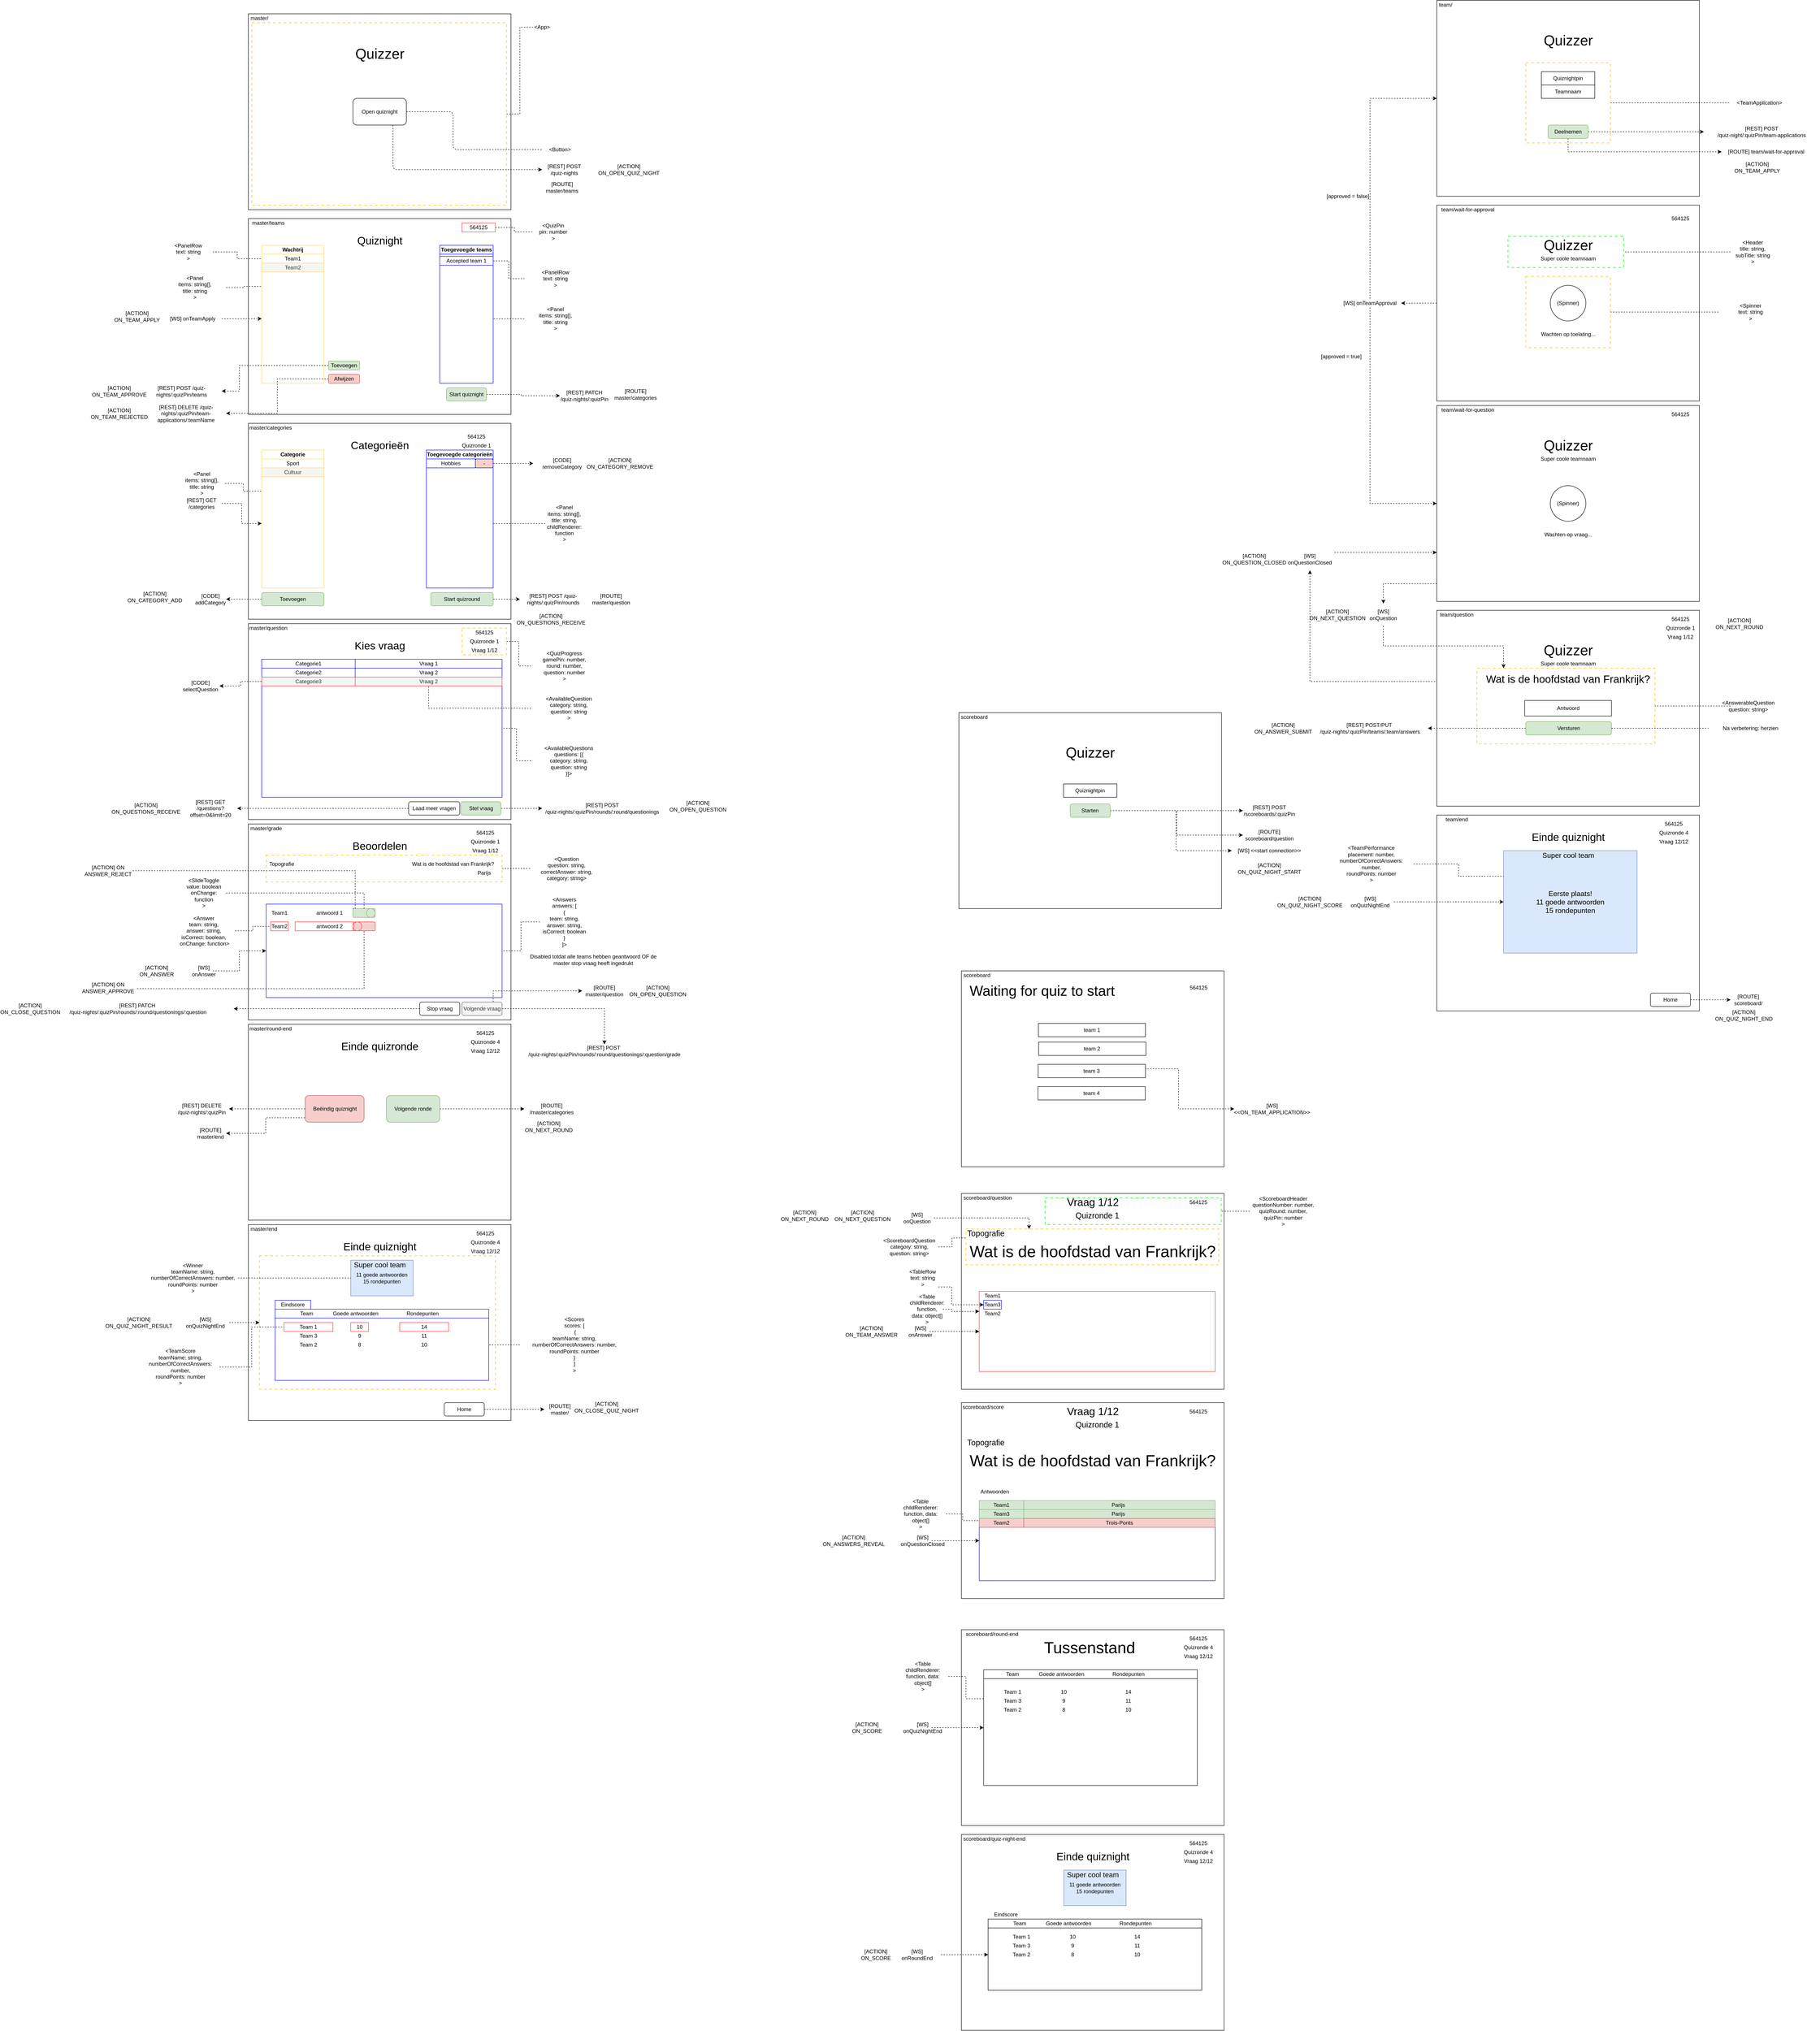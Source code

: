 <mxfile version="13.8.0" type="github">
  <diagram name="Page-1" id="f1b7ffb7-ca1e-a977-7cf5-a751b3c06c05">
    <mxGraphModel dx="2248" dy="794" grid="1" gridSize="10" guides="1" tooltips="1" connect="1" arrows="1" fold="1" page="1" pageScale="1" pageWidth="826" pageHeight="1169" background="#ffffff" math="0" shadow="0">
      <root>
        <mxCell id="0" />
        <mxCell id="1" parent="0" />
        <mxCell id="tzb5yaRrSsXEz6ic2CVl-261" value="" style="rounded=0;whiteSpace=wrap;html=1;" parent="1" vertex="1">
          <mxGeometry x="2720" y="470" width="590" height="440" as="geometry" />
        </mxCell>
        <mxCell id="KhyKdgcgQLaI3j5_o2oQ-34" value="" style="rounded=0;whiteSpace=wrap;html=1;dashed=1;strokeWidth=2;strokeColor=#66FF66;" parent="1" vertex="1">
          <mxGeometry x="2880" y="540" width="260" height="70" as="geometry" />
        </mxCell>
        <mxCell id="tzb5yaRrSsXEz6ic2CVl-278" value="" style="rounded=0;whiteSpace=wrap;html=1;" parent="1" vertex="1">
          <mxGeometry x="2720" y="1380" width="590" height="440" as="geometry" />
        </mxCell>
        <mxCell id="KhyKdgcgQLaI3j5_o2oQ-29" value="" style="rounded=0;whiteSpace=wrap;html=1;dashed=1;strokeWidth=2;strokeColor=#FFD966;" parent="1" vertex="1">
          <mxGeometry x="2810" y="1510" width="400" height="170" as="geometry" />
        </mxCell>
        <mxCell id="tzb5yaRrSsXEz6ic2CVl-254" value="" style="rounded=0;whiteSpace=wrap;html=1;" parent="1" vertex="1">
          <mxGeometry x="2720" y="10" width="590" height="440" as="geometry" />
        </mxCell>
        <mxCell id="KhyKdgcgQLaI3j5_o2oQ-28" style="edgeStyle=orthogonalEdgeStyle;rounded=0;orthogonalLoop=1;jettySize=auto;html=1;entryX=0;entryY=0.5;entryDx=0;entryDy=0;dashed=1;endArrow=none;endFill=0;" parent="1" source="KhyKdgcgQLaI3j5_o2oQ-26" target="KhyKdgcgQLaI3j5_o2oQ-27" edge="1">
          <mxGeometry relative="1" as="geometry" />
        </mxCell>
        <mxCell id="KhyKdgcgQLaI3j5_o2oQ-26" value="" style="rounded=0;whiteSpace=wrap;html=1;dashed=1;strokeWidth=2;strokeColor=#FFD966;" parent="1" vertex="1">
          <mxGeometry x="2920" y="150" width="190" height="180" as="geometry" />
        </mxCell>
        <mxCell id="tzb5yaRrSsXEz6ic2CVl-270" value="" style="rounded=0;whiteSpace=wrap;html=1;" parent="1" vertex="1">
          <mxGeometry x="2720" y="920" width="590" height="440" as="geometry" />
        </mxCell>
        <mxCell id="KhyKdgcgQLaI3j5_o2oQ-17" style="edgeStyle=orthogonalEdgeStyle;rounded=0;orthogonalLoop=1;jettySize=auto;html=1;entryX=0;entryY=0.5;entryDx=0;entryDy=0;dashed=1;endArrow=none;endFill=0;" parent="1" source="KhyKdgcgQLaI3j5_o2oQ-14" target="KhyKdgcgQLaI3j5_o2oQ-16" edge="1">
          <mxGeometry relative="1" as="geometry" />
        </mxCell>
        <mxCell id="KhyKdgcgQLaI3j5_o2oQ-14" value="" style="rounded=0;whiteSpace=wrap;html=1;dashed=1;strokeWidth=2;strokeColor=#FFD966;" parent="1" vertex="1">
          <mxGeometry x="2920" y="630" width="190" height="160" as="geometry" />
        </mxCell>
        <mxCell id="tzb5yaRrSsXEz6ic2CVl-163" value="" style="rounded=0;whiteSpace=wrap;html=1;" parent="1" vertex="1">
          <mxGeometry x="1652" y="2690" width="590" height="440" as="geometry" />
        </mxCell>
        <mxCell id="bd66M0HTxPimwIOGu9iC-121" value="" style="rounded=0;whiteSpace=wrap;html=1;dashed=1;strokeWidth=2;fillColor=#ffffff;strokeColor=#66FF66;" parent="1" vertex="1">
          <mxGeometry x="1840" y="2700" width="395.75" height="60" as="geometry" />
        </mxCell>
        <mxCell id="bd66M0HTxPimwIOGu9iC-112" value="" style="rounded=0;whiteSpace=wrap;html=1;dashed=1;strokeColor=#FFD966;strokeWidth=2;fillColor=#ffffff;" parent="1" vertex="1">
          <mxGeometry x="1662" y="2770" width="568" height="80" as="geometry" />
        </mxCell>
        <mxCell id="tzb5yaRrSsXEz6ic2CVl-146" value="" style="rounded=0;whiteSpace=wrap;html=1;" parent="1" vertex="1">
          <mxGeometry x="50" y="2760" width="590" height="440" as="geometry" />
        </mxCell>
        <mxCell id="bd66M0HTxPimwIOGu9iC-94" value="" style="rounded=0;whiteSpace=wrap;html=1;dashed=1;strokeColor=#FFD966;strokeWidth=2;fillColor=#ffffff;" parent="1" vertex="1">
          <mxGeometry x="75" y="2830" width="530" height="300" as="geometry" />
        </mxCell>
        <mxCell id="tzb5yaRrSsXEz6ic2CVl-111" value="" style="rounded=0;whiteSpace=wrap;html=1;" parent="1" vertex="1">
          <mxGeometry x="50" y="1860" width="590" height="440" as="geometry" />
        </mxCell>
        <mxCell id="bd66M0HTxPimwIOGu9iC-64" style="edgeStyle=orthogonalEdgeStyle;rounded=0;orthogonalLoop=1;jettySize=auto;html=1;entryX=0;entryY=0.5;entryDx=0;entryDy=0;dashed=1;endArrow=none;endFill=0;" parent="1" source="bd66M0HTxPimwIOGu9iC-62" target="bd66M0HTxPimwIOGu9iC-63" edge="1">
          <mxGeometry relative="1" as="geometry" />
        </mxCell>
        <mxCell id="bd66M0HTxPimwIOGu9iC-62" value="" style="rounded=0;whiteSpace=wrap;html=1;dashed=1;strokeColor=#FFD966;strokeWidth=2;fillColor=#ffffff;" parent="1" vertex="1">
          <mxGeometry x="90" y="1930" width="530" height="60" as="geometry" />
        </mxCell>
        <mxCell id="tzb5yaRrSsXEz6ic2CVl-95" value="" style="rounded=0;whiteSpace=wrap;html=1;" parent="1" vertex="1">
          <mxGeometry x="50" y="1410" width="590" height="440" as="geometry" />
        </mxCell>
        <mxCell id="bd66M0HTxPimwIOGu9iC-59" style="edgeStyle=orthogonalEdgeStyle;rounded=0;orthogonalLoop=1;jettySize=auto;html=1;dashed=1;endArrow=none;endFill=0;" parent="1" source="bd66M0HTxPimwIOGu9iC-55" target="bd66M0HTxPimwIOGu9iC-57" edge="1">
          <mxGeometry relative="1" as="geometry" />
        </mxCell>
        <mxCell id="bd66M0HTxPimwIOGu9iC-55" value="" style="rounded=0;whiteSpace=wrap;html=1;dashed=1;strokeWidth=2;strokeColor=#FFD966;" parent="1" vertex="1">
          <mxGeometry x="530" y="1420" width="100" height="60" as="geometry" />
        </mxCell>
        <mxCell id="tzb5yaRrSsXEz6ic2CVl-61" value="" style="rounded=0;whiteSpace=wrap;html=1;" parent="1" vertex="1">
          <mxGeometry x="50" y="40" width="590" height="440" as="geometry" />
        </mxCell>
        <mxCell id="bd66M0HTxPimwIOGu9iC-5" value="" style="rounded=0;whiteSpace=wrap;html=1;dashed=1;strokeWidth=2;strokeColor=#FFD966;" parent="1" vertex="1">
          <mxGeometry x="178.75" y="170" width="352.5" height="210" as="geometry" />
        </mxCell>
        <mxCell id="bd66M0HTxPimwIOGu9iC-4" style="edgeStyle=orthogonalEdgeStyle;rounded=0;orthogonalLoop=1;jettySize=auto;html=1;entryX=0;entryY=0.5;entryDx=0;entryDy=0;dashed=1;endArrow=none;endFill=0;" parent="1" source="bd66M0HTxPimwIOGu9iC-1" target="bd66M0HTxPimwIOGu9iC-3" edge="1">
          <mxGeometry relative="1" as="geometry" />
        </mxCell>
        <mxCell id="bd66M0HTxPimwIOGu9iC-1" value="" style="rounded=0;whiteSpace=wrap;html=1;dashed=1;strokeWidth=2;strokeColor=#FFD966;" parent="1" vertex="1">
          <mxGeometry x="57.5" y="60" width="572.5" height="410" as="geometry" />
        </mxCell>
        <mxCell id="tzb5yaRrSsXEz6ic2CVl-62" value="master/" style="text;html=1;strokeColor=none;fillColor=none;align=center;verticalAlign=middle;whiteSpace=wrap;rounded=0;" parent="1" vertex="1">
          <mxGeometry x="50" y="40" width="50" height="20" as="geometry" />
        </mxCell>
        <mxCell id="tzb5yaRrSsXEz6ic2CVl-64" value="" style="rounded=0;whiteSpace=wrap;html=1;" parent="1" vertex="1">
          <mxGeometry x="50" y="500" width="590" height="440" as="geometry" />
        </mxCell>
        <mxCell id="tzb5yaRrSsXEz6ic2CVl-65" value="master/teams" style="text;html=1;strokeColor=none;fillColor=none;align=center;verticalAlign=middle;whiteSpace=wrap;rounded=0;" parent="1" vertex="1">
          <mxGeometry x="50" y="500" width="90" height="20" as="geometry" />
        </mxCell>
        <mxCell id="tzb5yaRrSsXEz6ic2CVl-67" value="" style="rounded=0;whiteSpace=wrap;html=1;labelBorderColor=#FFD966;strokeColor=#FFD966;" parent="1" vertex="1">
          <mxGeometry x="80" y="580" width="140" height="290" as="geometry" />
        </mxCell>
        <mxCell id="tzb5yaRrSsXEz6ic2CVl-68" value="&lt;b&gt;Wachtrij&lt;/b&gt;" style="text;html=1;fillColor=none;align=center;verticalAlign=middle;whiteSpace=wrap;rounded=0;labelBorderColor=none;strokeColor=#FFD966;" parent="1" vertex="1">
          <mxGeometry x="80" y="560" width="140" height="20" as="geometry" />
        </mxCell>
        <mxCell id="tzb5yaRrSsXEz6ic2CVl-69" value="Team1" style="text;html=1;strokeColor=none;fillColor=none;align=center;verticalAlign=middle;whiteSpace=wrap;rounded=0;labelBorderColor=none;" parent="1" vertex="1">
          <mxGeometry x="80" y="580" width="140" height="20" as="geometry" />
        </mxCell>
        <mxCell id="tzb5yaRrSsXEz6ic2CVl-70" value="Team2" style="text;html=1;fillColor=#f5f5f5;align=center;verticalAlign=middle;whiteSpace=wrap;rounded=0;fontColor=#333333;labelBorderColor=none;strokeColor=#FFD966;" parent="1" vertex="1">
          <mxGeometry x="80" y="600" width="140" height="20" as="geometry" />
        </mxCell>
        <mxCell id="bd66M0HTxPimwIOGu9iC-14" style="edgeStyle=orthogonalEdgeStyle;rounded=0;orthogonalLoop=1;jettySize=auto;html=1;entryX=1;entryY=0.5;entryDx=0;entryDy=0;dashed=1;endArrow=classic;endFill=1;" parent="1" source="tzb5yaRrSsXEz6ic2CVl-71" target="bd66M0HTxPimwIOGu9iC-13" edge="1">
          <mxGeometry relative="1" as="geometry">
            <Array as="points">
              <mxPoint x="30" y="830" />
              <mxPoint x="30" y="888" />
            </Array>
          </mxGeometry>
        </mxCell>
        <mxCell id="tzb5yaRrSsXEz6ic2CVl-71" value="Toevoegen" style="rounded=1;whiteSpace=wrap;html=1;fillColor=#d5e8d4;strokeColor=#82b366;" parent="1" vertex="1">
          <mxGeometry x="230" y="820" width="70" height="20" as="geometry" />
        </mxCell>
        <mxCell id="bd66M0HTxPimwIOGu9iC-17" style="edgeStyle=orthogonalEdgeStyle;rounded=0;orthogonalLoop=1;jettySize=auto;html=1;entryX=1;entryY=0.5;entryDx=0;entryDy=0;dashed=1;endArrow=classic;endFill=1;" parent="1" source="tzb5yaRrSsXEz6ic2CVl-72" target="bd66M0HTxPimwIOGu9iC-16" edge="1">
          <mxGeometry relative="1" as="geometry" />
        </mxCell>
        <mxCell id="tzb5yaRrSsXEz6ic2CVl-72" value="Afwijzen" style="rounded=1;whiteSpace=wrap;html=1;fillColor=#f8cecc;strokeColor=#b85450;" parent="1" vertex="1">
          <mxGeometry x="230" y="850" width="70" height="20" as="geometry" />
        </mxCell>
        <mxCell id="tzb5yaRrSsXEz6ic2CVl-73" value="" style="rounded=0;whiteSpace=wrap;html=1;strokeColor=#0000FF;" parent="1" vertex="1">
          <mxGeometry x="480" y="580" width="120" height="290" as="geometry" />
        </mxCell>
        <mxCell id="tzb5yaRrSsXEz6ic2CVl-74" value="&lt;b&gt;Toegevoegde teams&lt;/b&gt;" style="text;html=1;fillColor=none;align=center;verticalAlign=middle;whiteSpace=wrap;rounded=0;strokeColor=#0000FF;" parent="1" vertex="1">
          <mxGeometry x="480" y="560" width="120" height="20" as="geometry" />
        </mxCell>
        <mxCell id="bd66M0HTxPimwIOGu9iC-18" style="edgeStyle=orthogonalEdgeStyle;rounded=0;orthogonalLoop=1;jettySize=auto;html=1;entryX=0;entryY=0.5;entryDx=0;entryDy=0;dashed=1;endArrow=classic;endFill=1;" parent="1" source="tzb5yaRrSsXEz6ic2CVl-75" target="bd66M0HTxPimwIOGu9iC-15" edge="1">
          <mxGeometry relative="1" as="geometry">
            <Array as="points">
              <mxPoint x="663" y="895" />
              <mxPoint x="663" y="898" />
              <mxPoint x="750" y="898" />
            </Array>
          </mxGeometry>
        </mxCell>
        <mxCell id="tzb5yaRrSsXEz6ic2CVl-75" value="Start quiznight" style="rounded=1;whiteSpace=wrap;html=1;fillColor=#d5e8d4;strokeColor=#82b366;" parent="1" vertex="1">
          <mxGeometry x="495" y="880" width="90" height="30" as="geometry" />
        </mxCell>
        <mxCell id="bd66M0HTxPimwIOGu9iC-29" style="edgeStyle=orthogonalEdgeStyle;rounded=0;orthogonalLoop=1;jettySize=auto;html=1;entryX=0;entryY=0.5;entryDx=0;entryDy=0;dashed=1;endArrow=none;endFill=0;" parent="1" source="tzb5yaRrSsXEz6ic2CVl-76" target="bd66M0HTxPimwIOGu9iC-28" edge="1">
          <mxGeometry relative="1" as="geometry" />
        </mxCell>
        <mxCell id="tzb5yaRrSsXEz6ic2CVl-76" value="Accepted team 1" style="text;html=1;fillColor=none;align=center;verticalAlign=middle;whiteSpace=wrap;rounded=0;strokeColor=#0000FF;" parent="1" vertex="1">
          <mxGeometry x="480" y="585" width="120" height="20" as="geometry" />
        </mxCell>
        <mxCell id="tzb5yaRrSsXEz6ic2CVl-78" value="&lt;font style=&quot;font-size: 24px&quot;&gt;Quiznight&lt;/font&gt;" style="text;html=1;strokeColor=none;fillColor=none;align=center;verticalAlign=middle;whiteSpace=wrap;rounded=0;" parent="1" vertex="1">
          <mxGeometry x="252.5" y="530" width="185" height="40" as="geometry" />
        </mxCell>
        <mxCell id="tzb5yaRrSsXEz6ic2CVl-81" value="" style="rounded=0;whiteSpace=wrap;html=1;" parent="1" vertex="1">
          <mxGeometry x="50" y="960" width="590" height="440" as="geometry" />
        </mxCell>
        <mxCell id="tzb5yaRrSsXEz6ic2CVl-82" value="master/categories" style="text;html=1;strokeColor=none;fillColor=none;align=center;verticalAlign=middle;whiteSpace=wrap;rounded=0;" parent="1" vertex="1">
          <mxGeometry x="50" y="960" width="100" height="20" as="geometry" />
        </mxCell>
        <mxCell id="tzb5yaRrSsXEz6ic2CVl-83" value="" style="rounded=0;whiteSpace=wrap;html=1;strokeColor=#FFD966;" parent="1" vertex="1">
          <mxGeometry x="80" y="1040" width="140" height="290" as="geometry" />
        </mxCell>
        <mxCell id="tzb5yaRrSsXEz6ic2CVl-84" value="&lt;b&gt;Categorie&lt;/b&gt;" style="text;html=1;fillColor=none;align=center;verticalAlign=middle;whiteSpace=wrap;rounded=0;strokeColor=#FFD966;" parent="1" vertex="1">
          <mxGeometry x="80" y="1020" width="140" height="20" as="geometry" />
        </mxCell>
        <mxCell id="tzb5yaRrSsXEz6ic2CVl-85" value="Sport" style="text;html=1;fillColor=none;align=center;verticalAlign=middle;whiteSpace=wrap;rounded=0;strokeColor=#FFD966;" parent="1" vertex="1">
          <mxGeometry x="80" y="1040" width="140" height="20" as="geometry" />
        </mxCell>
        <mxCell id="tzb5yaRrSsXEz6ic2CVl-86" value="Cultuur" style="text;html=1;fillColor=#f5f5f5;align=center;verticalAlign=middle;whiteSpace=wrap;rounded=0;fontColor=#333333;strokeColor=#FFD966;" parent="1" vertex="1">
          <mxGeometry x="80" y="1060" width="140" height="20" as="geometry" />
        </mxCell>
        <mxCell id="bd66M0HTxPimwIOGu9iC-45" style="edgeStyle=orthogonalEdgeStyle;rounded=0;orthogonalLoop=1;jettySize=auto;html=1;dashed=1;endArrow=classic;endFill=1;" parent="1" source="tzb5yaRrSsXEz6ic2CVl-87" target="bd66M0HTxPimwIOGu9iC-41" edge="1">
          <mxGeometry relative="1" as="geometry" />
        </mxCell>
        <mxCell id="tzb5yaRrSsXEz6ic2CVl-87" value="Toevoegen" style="rounded=1;whiteSpace=wrap;html=1;fillColor=#d5e8d4;strokeColor=#82b366;" parent="1" vertex="1">
          <mxGeometry x="80" y="1340" width="140" height="30" as="geometry" />
        </mxCell>
        <mxCell id="bd66M0HTxPimwIOGu9iC-48" style="edgeStyle=orthogonalEdgeStyle;rounded=0;orthogonalLoop=1;jettySize=auto;html=1;entryX=0;entryY=0.5;entryDx=0;entryDy=0;dashed=1;endArrow=none;endFill=0;" parent="1" source="tzb5yaRrSsXEz6ic2CVl-89" target="bd66M0HTxPimwIOGu9iC-47" edge="1">
          <mxGeometry relative="1" as="geometry" />
        </mxCell>
        <mxCell id="tzb5yaRrSsXEz6ic2CVl-89" value="" style="rounded=0;whiteSpace=wrap;html=1;strokeColor=#0000FF;" parent="1" vertex="1">
          <mxGeometry x="450" y="1040" width="150" height="290" as="geometry" />
        </mxCell>
        <mxCell id="tzb5yaRrSsXEz6ic2CVl-90" value="&lt;b&gt;Toegevoegde categorieën&lt;/b&gt;" style="text;html=1;fillColor=none;align=center;verticalAlign=middle;whiteSpace=wrap;rounded=0;strokeColor=#0000FF;" parent="1" vertex="1">
          <mxGeometry x="450" y="1020" width="150" height="20" as="geometry" />
        </mxCell>
        <mxCell id="bd66M0HTxPimwIOGu9iC-39" style="edgeStyle=orthogonalEdgeStyle;rounded=0;orthogonalLoop=1;jettySize=auto;html=1;entryX=0;entryY=0.5;entryDx=0;entryDy=0;dashed=1;endArrow=classic;endFill=1;" parent="1" source="tzb5yaRrSsXEz6ic2CVl-91" target="bd66M0HTxPimwIOGu9iC-37" edge="1">
          <mxGeometry relative="1" as="geometry" />
        </mxCell>
        <mxCell id="tzb5yaRrSsXEz6ic2CVl-91" value="Start quizround" style="rounded=1;whiteSpace=wrap;html=1;fillColor=#d5e8d4;strokeColor=#82b366;" parent="1" vertex="1">
          <mxGeometry x="460" y="1340" width="140" height="30" as="geometry" />
        </mxCell>
        <mxCell id="tzb5yaRrSsXEz6ic2CVl-92" value="Hobbies" style="text;html=1;fillColor=none;align=center;verticalAlign=middle;whiteSpace=wrap;rounded=0;strokeColor=#0000FF;" parent="1" vertex="1">
          <mxGeometry x="450" y="1040" width="110" height="20" as="geometry" />
        </mxCell>
        <mxCell id="tzb5yaRrSsXEz6ic2CVl-93" value="&lt;font style=&quot;font-size: 24px&quot;&gt;Categorieën&lt;/font&gt;" style="text;html=1;strokeColor=none;fillColor=none;align=center;verticalAlign=middle;whiteSpace=wrap;rounded=0;" parent="1" vertex="1">
          <mxGeometry x="252.5" y="990" width="185" height="40" as="geometry" />
        </mxCell>
        <mxCell id="bd66M0HTxPimwIOGu9iC-44" style="edgeStyle=orthogonalEdgeStyle;rounded=0;orthogonalLoop=1;jettySize=auto;html=1;dashed=1;endArrow=classic;endFill=1;" parent="1" source="tzb5yaRrSsXEz6ic2CVl-94" target="bd66M0HTxPimwIOGu9iC-43" edge="1">
          <mxGeometry relative="1" as="geometry" />
        </mxCell>
        <mxCell id="tzb5yaRrSsXEz6ic2CVl-94" value="-" style="rounded=1;whiteSpace=wrap;html=1;fillColor=#f8cecc;strokeColor=#0000FF;" parent="1" vertex="1">
          <mxGeometry x="560" y="1040" width="40" height="20" as="geometry" />
        </mxCell>
        <mxCell id="tzb5yaRrSsXEz6ic2CVl-96" value="master/question" style="text;html=1;strokeColor=none;fillColor=none;align=center;verticalAlign=middle;whiteSpace=wrap;rounded=0;" parent="1" vertex="1">
          <mxGeometry x="50" y="1410" width="90" height="20" as="geometry" />
        </mxCell>
        <mxCell id="tzb5yaRrSsXEz6ic2CVl-97" value="&lt;font style=&quot;font-size: 24px&quot;&gt;Kies vraag&lt;/font&gt;" style="text;html=1;strokeColor=none;fillColor=none;align=center;verticalAlign=middle;whiteSpace=wrap;rounded=0;" parent="1" vertex="1">
          <mxGeometry x="252.5" y="1440" width="185" height="40" as="geometry" />
        </mxCell>
        <mxCell id="tzb5yaRrSsXEz6ic2CVl-98" value="" style="rounded=0;whiteSpace=wrap;html=1;strokeColor=#0000FF;" parent="1" vertex="1">
          <mxGeometry x="80" y="1490" width="540" height="310" as="geometry" />
        </mxCell>
        <mxCell id="bd66M0HTxPimwIOGu9iC-34" style="edgeStyle=orthogonalEdgeStyle;rounded=0;orthogonalLoop=1;jettySize=auto;html=1;entryX=0;entryY=0.5;entryDx=0;entryDy=0;dashed=1;endArrow=none;endFill=0;" parent="1" source="tzb5yaRrSsXEz6ic2CVl-102" target="bd66M0HTxPimwIOGu9iC-33" edge="1">
          <mxGeometry relative="1" as="geometry" />
        </mxCell>
        <mxCell id="tzb5yaRrSsXEz6ic2CVl-102" value="564125" style="text;html=1;fillColor=none;align=center;verticalAlign=middle;whiteSpace=wrap;rounded=0;strokeColor=#FF3333;" parent="1" vertex="1">
          <mxGeometry x="530" y="510" width="75" height="20" as="geometry" />
        </mxCell>
        <mxCell id="tzb5yaRrSsXEz6ic2CVl-103" value="564125" style="text;html=1;fillColor=none;align=center;verticalAlign=middle;whiteSpace=wrap;rounded=0;" parent="1" vertex="1">
          <mxGeometry x="525" y="980" width="75" height="20" as="geometry" />
        </mxCell>
        <mxCell id="tzb5yaRrSsXEz6ic2CVl-104" value="Categorie1" style="text;html=1;fillColor=none;align=center;verticalAlign=middle;whiteSpace=wrap;rounded=0;strokeColor=#0000FF;" parent="1" vertex="1">
          <mxGeometry x="80" y="1490" width="210" height="20" as="geometry" />
        </mxCell>
        <mxCell id="tzb5yaRrSsXEz6ic2CVl-105" value="Vraag 1" style="text;html=1;fillColor=none;align=center;verticalAlign=middle;whiteSpace=wrap;rounded=0;strokeColor=#0000FF;" parent="1" vertex="1">
          <mxGeometry x="290" y="1490" width="330" height="20" as="geometry" />
        </mxCell>
        <mxCell id="tzb5yaRrSsXEz6ic2CVl-106" value="Categorie2" style="text;html=1;fillColor=none;align=center;verticalAlign=middle;whiteSpace=wrap;rounded=0;strokeColor=#0000FF;" parent="1" vertex="1">
          <mxGeometry x="80" y="1510" width="210" height="20" as="geometry" />
        </mxCell>
        <mxCell id="tzb5yaRrSsXEz6ic2CVl-107" value="Vraag 2" style="text;html=1;fillColor=none;align=center;verticalAlign=middle;whiteSpace=wrap;rounded=0;strokeColor=#0000FF;" parent="1" vertex="1">
          <mxGeometry x="290" y="1510" width="330" height="20" as="geometry" />
        </mxCell>
        <mxCell id="bd66M0HTxPimwIOGu9iC-50" style="edgeStyle=orthogonalEdgeStyle;rounded=0;orthogonalLoop=1;jettySize=auto;html=1;entryX=1;entryY=0.5;entryDx=0;entryDy=0;dashed=1;endArrow=classic;endFill=1;" parent="1" source="tzb5yaRrSsXEz6ic2CVl-108" target="bd66M0HTxPimwIOGu9iC-49" edge="1">
          <mxGeometry relative="1" as="geometry" />
        </mxCell>
        <mxCell id="tzb5yaRrSsXEz6ic2CVl-108" value="Categorie3" style="text;html=1;fillColor=#f5f5f5;align=center;verticalAlign=middle;whiteSpace=wrap;rounded=0;fontColor=#333333;strokeColor=#FF3333;" parent="1" vertex="1">
          <mxGeometry x="80" y="1530" width="210" height="20" as="geometry" />
        </mxCell>
        <mxCell id="tzb5yaRrSsXEz6ic2CVl-109" value="Vraag 2" style="text;html=1;fillColor=#f5f5f5;align=center;verticalAlign=middle;whiteSpace=wrap;rounded=0;fontColor=#333333;strokeColor=#FF3333;" parent="1" vertex="1">
          <mxGeometry x="290" y="1530" width="330" height="20" as="geometry" />
        </mxCell>
        <mxCell id="bd66M0HTxPimwIOGu9iC-58" style="edgeStyle=orthogonalEdgeStyle;rounded=0;orthogonalLoop=1;jettySize=auto;html=1;entryX=0;entryY=0.5;entryDx=0;entryDy=0;dashed=1;endArrow=classic;endFill=1;" parent="1" source="tzb5yaRrSsXEz6ic2CVl-110" target="bd66M0HTxPimwIOGu9iC-56" edge="1">
          <mxGeometry relative="1" as="geometry" />
        </mxCell>
        <mxCell id="tzb5yaRrSsXEz6ic2CVl-110" value="Stel vraag" style="rounded=1;whiteSpace=wrap;html=1;fillColor=#d5e8d4;strokeColor=#82b366;" parent="1" vertex="1">
          <mxGeometry x="527.5" y="1810" width="90" height="30" as="geometry" />
        </mxCell>
        <mxCell id="tzb5yaRrSsXEz6ic2CVl-112" value="master/grade" style="text;html=1;strokeColor=none;fillColor=none;align=center;verticalAlign=middle;whiteSpace=wrap;rounded=0;" parent="1" vertex="1">
          <mxGeometry x="50" y="1860" width="80" height="20" as="geometry" />
        </mxCell>
        <mxCell id="tzb5yaRrSsXEz6ic2CVl-113" value="&lt;font style=&quot;font-size: 24px&quot;&gt;Beoordelen&lt;/font&gt;" style="text;html=1;strokeColor=none;fillColor=none;align=center;verticalAlign=middle;whiteSpace=wrap;rounded=0;" parent="1" vertex="1">
          <mxGeometry x="252.5" y="1890" width="185" height="40" as="geometry" />
        </mxCell>
        <mxCell id="tzb5yaRrSsXEz6ic2CVl-114" value="" style="rounded=0;whiteSpace=wrap;html=1;strokeColor=#0000FF;" parent="1" vertex="1">
          <mxGeometry x="90" y="2040" width="530" height="210" as="geometry" />
        </mxCell>
        <mxCell id="tzb5yaRrSsXEz6ic2CVl-115" value="Team1" style="text;html=1;strokeColor=none;fillColor=none;align=center;verticalAlign=middle;whiteSpace=wrap;rounded=0;" parent="1" vertex="1">
          <mxGeometry x="100" y="2050" width="40" height="20" as="geometry" />
        </mxCell>
        <mxCell id="tzb5yaRrSsXEz6ic2CVl-116" value="antwoord 1" style="text;html=1;strokeColor=none;fillColor=none;align=center;verticalAlign=middle;whiteSpace=wrap;rounded=0;" parent="1" vertex="1">
          <mxGeometry x="155" y="2050" width="155" height="20" as="geometry" />
        </mxCell>
        <mxCell id="bd66M0HTxPimwIOGu9iC-61" style="edgeStyle=orthogonalEdgeStyle;rounded=0;orthogonalLoop=1;jettySize=auto;html=1;entryX=0.5;entryY=0;entryDx=0;entryDy=0;dashed=1;endArrow=classic;endFill=1;exitX=1;exitY=0.5;exitDx=0;exitDy=0;" parent="1" source="tzb5yaRrSsXEz6ic2CVl-124" target="bd66M0HTxPimwIOGu9iC-60" edge="1">
          <mxGeometry relative="1" as="geometry">
            <Array as="points">
              <mxPoint x="850" y="2275" />
            </Array>
          </mxGeometry>
        </mxCell>
        <mxCell id="tzb5yaRrSsXEz6ic2CVl-117" value="" style="rounded=1;whiteSpace=wrap;html=1;fillColor=#d5e8d4;strokeColor=#82b366;" parent="1" vertex="1">
          <mxGeometry x="285" y="2050" width="50" height="20" as="geometry" />
        </mxCell>
        <mxCell id="tzb5yaRrSsXEz6ic2CVl-119" value="Team2" style="text;html=1;fillColor=none;align=center;verticalAlign=middle;whiteSpace=wrap;rounded=0;strokeColor=#FF3333;" parent="1" vertex="1">
          <mxGeometry x="100" y="2080" width="40" height="20" as="geometry" />
        </mxCell>
        <mxCell id="tzb5yaRrSsXEz6ic2CVl-120" value="antwoord 2" style="text;html=1;fillColor=none;align=center;verticalAlign=middle;whiteSpace=wrap;rounded=0;strokeColor=#FF3333;" parent="1" vertex="1">
          <mxGeometry x="155" y="2080" width="155" height="20" as="geometry" />
        </mxCell>
        <mxCell id="tzb5yaRrSsXEz6ic2CVl-121" value="" style="rounded=1;whiteSpace=wrap;html=1;fillColor=#f8cecc;strokeColor=#FF3333;" parent="1" vertex="1">
          <mxGeometry x="285" y="2080" width="50" height="20" as="geometry" />
        </mxCell>
        <mxCell id="tzb5yaRrSsXEz6ic2CVl-122" value="" style="ellipse;whiteSpace=wrap;html=1;aspect=fixed;fillColor=#f8cecc;strokeColor=#FF3333;" parent="1" vertex="1">
          <mxGeometry x="285" y="2080" width="20" height="20" as="geometry" />
        </mxCell>
        <mxCell id="bd66M0HTxPimwIOGu9iC-75" style="edgeStyle=orthogonalEdgeStyle;rounded=0;orthogonalLoop=1;jettySize=auto;html=1;dashed=1;endArrow=classic;endFill=1;" parent="1" source="tzb5yaRrSsXEz6ic2CVl-124" target="bd66M0HTxPimwIOGu9iC-73" edge="1">
          <mxGeometry relative="1" as="geometry">
            <Array as="points">
              <mxPoint x="600" y="2235" />
            </Array>
          </mxGeometry>
        </mxCell>
        <mxCell id="tzb5yaRrSsXEz6ic2CVl-124" value="Volgende vraag" style="rounded=1;whiteSpace=wrap;html=1;fillColor=#f5f5f5;strokeColor=#666666;fontColor=#333333;" parent="1" vertex="1">
          <mxGeometry x="530" y="2260" width="90" height="30" as="geometry" />
        </mxCell>
        <mxCell id="bd66M0HTxPimwIOGu9iC-72" style="edgeStyle=orthogonalEdgeStyle;rounded=0;orthogonalLoop=1;jettySize=auto;html=1;entryX=1;entryY=0.5;entryDx=0;entryDy=0;dashed=1;endArrow=classic;endFill=1;" parent="1" source="tzb5yaRrSsXEz6ic2CVl-126" target="bd66M0HTxPimwIOGu9iC-71" edge="1">
          <mxGeometry relative="1" as="geometry" />
        </mxCell>
        <mxCell id="tzb5yaRrSsXEz6ic2CVl-126" value="Stop vraag" style="rounded=1;whiteSpace=wrap;html=1;" parent="1" vertex="1">
          <mxGeometry x="435" y="2260" width="90" height="30" as="geometry" />
        </mxCell>
        <mxCell id="tzb5yaRrSsXEz6ic2CVl-127" value="Disabled totdat alle teams hebben geantwoord OF de master stop vraag heeft ingedrukt" style="text;html=1;strokeColor=none;fillColor=none;align=center;verticalAlign=middle;whiteSpace=wrap;rounded=0;" parent="1" vertex="1">
          <mxGeometry x="680" y="2150" width="290" height="30" as="geometry" />
        </mxCell>
        <mxCell id="tzb5yaRrSsXEz6ic2CVl-128" value="Vraag 1/12" style="text;html=1;strokeColor=none;fillColor=none;align=center;verticalAlign=middle;whiteSpace=wrap;rounded=0;" parent="1" vertex="1">
          <mxGeometry x="545" y="1910" width="75" height="20" as="geometry" />
        </mxCell>
        <mxCell id="tzb5yaRrSsXEz6ic2CVl-129" value="Quizronde 1" style="text;html=1;strokeColor=none;fillColor=none;align=center;verticalAlign=middle;whiteSpace=wrap;rounded=0;" parent="1" vertex="1">
          <mxGeometry x="545" y="1890" width="75" height="20" as="geometry" />
        </mxCell>
        <mxCell id="tzb5yaRrSsXEz6ic2CVl-130" value="564125" style="text;html=1;strokeColor=none;fillColor=none;align=center;verticalAlign=middle;whiteSpace=wrap;rounded=0;" parent="1" vertex="1">
          <mxGeometry x="545" y="1870" width="75" height="20" as="geometry" />
        </mxCell>
        <mxCell id="tzb5yaRrSsXEz6ic2CVl-131" value="" style="rounded=0;whiteSpace=wrap;html=1;" parent="1" vertex="1">
          <mxGeometry x="50" y="2310" width="590" height="440" as="geometry" />
        </mxCell>
        <mxCell id="tzb5yaRrSsXEz6ic2CVl-132" value="master/round-end" style="text;html=1;strokeColor=none;fillColor=none;align=center;verticalAlign=middle;whiteSpace=wrap;rounded=0;" parent="1" vertex="1">
          <mxGeometry x="50" y="2310" width="100" height="20" as="geometry" />
        </mxCell>
        <mxCell id="tzb5yaRrSsXEz6ic2CVl-133" value="&lt;font style=&quot;font-size: 24px&quot;&gt;Einde quizronde&lt;/font&gt;" style="text;html=1;strokeColor=none;fillColor=none;align=center;verticalAlign=middle;whiteSpace=wrap;rounded=0;" parent="1" vertex="1">
          <mxGeometry x="252.5" y="2340" width="185" height="40" as="geometry" />
        </mxCell>
        <mxCell id="tzb5yaRrSsXEz6ic2CVl-134" value="Vraag 12/12" style="text;html=1;strokeColor=none;fillColor=none;align=center;verticalAlign=middle;whiteSpace=wrap;rounded=0;" parent="1" vertex="1">
          <mxGeometry x="545" y="2360" width="75" height="20" as="geometry" />
        </mxCell>
        <mxCell id="tzb5yaRrSsXEz6ic2CVl-135" value="Quizronde 4" style="text;html=1;strokeColor=none;fillColor=none;align=center;verticalAlign=middle;whiteSpace=wrap;rounded=0;" parent="1" vertex="1">
          <mxGeometry x="545" y="2340" width="75" height="20" as="geometry" />
        </mxCell>
        <mxCell id="tzb5yaRrSsXEz6ic2CVl-136" value="564125" style="text;html=1;strokeColor=none;fillColor=none;align=center;verticalAlign=middle;whiteSpace=wrap;rounded=0;" parent="1" vertex="1">
          <mxGeometry x="545" y="2320" width="75" height="20" as="geometry" />
        </mxCell>
        <mxCell id="bd66M0HTxPimwIOGu9iC-91" style="edgeStyle=orthogonalEdgeStyle;rounded=0;orthogonalLoop=1;jettySize=auto;html=1;entryX=1;entryY=0.5;entryDx=0;entryDy=0;dashed=1;startArrow=none;startFill=0;endArrow=classic;endFill=1;" parent="1" source="tzb5yaRrSsXEz6ic2CVl-137" target="bd66M0HTxPimwIOGu9iC-90" edge="1">
          <mxGeometry relative="1" as="geometry">
            <Array as="points">
              <mxPoint x="89" y="2520" />
              <mxPoint x="89" y="2555" />
            </Array>
          </mxGeometry>
        </mxCell>
        <mxCell id="tzb5yaRrSsXEz6ic2CVl-137" value="Beëindig quiznight" style="rounded=1;whiteSpace=wrap;html=1;fillColor=#f8cecc;strokeColor=#b85450;" parent="1" vertex="1">
          <mxGeometry x="177.5" y="2470" width="132.5" height="60" as="geometry" />
        </mxCell>
        <mxCell id="bd66M0HTxPimwIOGu9iC-88" style="edgeStyle=orthogonalEdgeStyle;rounded=0;orthogonalLoop=1;jettySize=auto;html=1;dashed=1;startArrow=none;startFill=0;endArrow=classic;endFill=1;" parent="1" source="tzb5yaRrSsXEz6ic2CVl-138" target="bd66M0HTxPimwIOGu9iC-87" edge="1">
          <mxGeometry relative="1" as="geometry" />
        </mxCell>
        <mxCell id="tzb5yaRrSsXEz6ic2CVl-138" value="Volgende ronde" style="rounded=1;whiteSpace=wrap;html=1;fillColor=#d5e8d4;strokeColor=#82b366;" parent="1" vertex="1">
          <mxGeometry x="360" y="2470" width="120" height="60" as="geometry" />
        </mxCell>
        <mxCell id="tzb5yaRrSsXEz6ic2CVl-147" value="master/end" style="text;html=1;strokeColor=none;fillColor=none;align=center;verticalAlign=middle;whiteSpace=wrap;rounded=0;" parent="1" vertex="1">
          <mxGeometry x="50" y="2760" width="70" height="20" as="geometry" />
        </mxCell>
        <mxCell id="tzb5yaRrSsXEz6ic2CVl-148" value="&lt;font style=&quot;font-size: 24px&quot;&gt;Einde quiznight&lt;/font&gt;" style="text;html=1;strokeColor=none;fillColor=none;align=center;verticalAlign=middle;whiteSpace=wrap;rounded=0;" parent="1" vertex="1">
          <mxGeometry x="252.5" y="2790" width="185" height="40" as="geometry" />
        </mxCell>
        <mxCell id="tzb5yaRrSsXEz6ic2CVl-149" value="Vraag 12/12" style="text;html=1;strokeColor=none;fillColor=none;align=center;verticalAlign=middle;whiteSpace=wrap;rounded=0;" parent="1" vertex="1">
          <mxGeometry x="545" y="2810" width="75" height="20" as="geometry" />
        </mxCell>
        <mxCell id="tzb5yaRrSsXEz6ic2CVl-150" value="Quizronde 4" style="text;html=1;strokeColor=none;fillColor=none;align=center;verticalAlign=middle;whiteSpace=wrap;rounded=0;" parent="1" vertex="1">
          <mxGeometry x="545" y="2790" width="75" height="20" as="geometry" />
        </mxCell>
        <mxCell id="tzb5yaRrSsXEz6ic2CVl-151" value="564125" style="text;html=1;strokeColor=none;fillColor=none;align=center;verticalAlign=middle;whiteSpace=wrap;rounded=0;" parent="1" vertex="1">
          <mxGeometry x="545" y="2770" width="75" height="20" as="geometry" />
        </mxCell>
        <mxCell id="bd66M0HTxPimwIOGu9iC-102" style="edgeStyle=orthogonalEdgeStyle;rounded=0;orthogonalLoop=1;jettySize=auto;html=1;entryX=0;entryY=0.5;entryDx=0;entryDy=0;dashed=1;startArrow=none;startFill=0;endArrow=classic;endFill=1;" parent="1" source="tzb5yaRrSsXEz6ic2CVl-153" target="bd66M0HTxPimwIOGu9iC-101" edge="1">
          <mxGeometry relative="1" as="geometry" />
        </mxCell>
        <mxCell id="tzb5yaRrSsXEz6ic2CVl-153" value="Home" style="rounded=1;whiteSpace=wrap;html=1;" parent="1" vertex="1">
          <mxGeometry x="490" y="3160" width="90" height="30" as="geometry" />
        </mxCell>
        <mxCell id="tzb5yaRrSsXEz6ic2CVl-162" value="Eindscore" style="text;html=1;fillColor=none;align=center;verticalAlign=middle;whiteSpace=wrap;rounded=0;strokeColor=#0000FF;" parent="1" vertex="1">
          <mxGeometry x="110" y="2930" width="80" height="20" as="geometry" />
        </mxCell>
        <mxCell id="tzb5yaRrSsXEz6ic2CVl-164" value="scoreboard/question" style="text;html=1;strokeColor=none;fillColor=none;align=center;verticalAlign=middle;whiteSpace=wrap;rounded=0;" parent="1" vertex="1">
          <mxGeometry x="1652" y="2690" width="118" height="20" as="geometry" />
        </mxCell>
        <mxCell id="tzb5yaRrSsXEz6ic2CVl-166" value="" style="rounded=0;whiteSpace=wrap;html=1;strokeColor=#FF3333;" parent="1" vertex="1">
          <mxGeometry x="1692" y="2910" width="530" height="180" as="geometry" />
        </mxCell>
        <mxCell id="tzb5yaRrSsXEz6ic2CVl-167" value="Team1" style="text;html=1;strokeColor=none;fillColor=none;align=center;verticalAlign=middle;whiteSpace=wrap;rounded=0;" parent="1" vertex="1">
          <mxGeometry x="1702" y="2910" width="40" height="20" as="geometry" />
        </mxCell>
        <mxCell id="tzb5yaRrSsXEz6ic2CVl-171" value="Team3" style="text;html=1;fillColor=none;align=center;verticalAlign=middle;whiteSpace=wrap;rounded=0;strokeColor=#0000FF;" parent="1" vertex="1">
          <mxGeometry x="1702" y="2930" width="40" height="20" as="geometry" />
        </mxCell>
        <mxCell id="tzb5yaRrSsXEz6ic2CVl-177" value="&lt;font style=&quot;font-size: 24px&quot;&gt;Vraag 1/12&lt;/font&gt;" style="text;html=1;strokeColor=none;fillColor=none;align=center;verticalAlign=middle;whiteSpace=wrap;rounded=0;" parent="1" vertex="1">
          <mxGeometry x="1880.75" y="2700" width="132.5" height="20" as="geometry" />
        </mxCell>
        <mxCell id="tzb5yaRrSsXEz6ic2CVl-178" value="&lt;font style=&quot;font-size: 18px&quot;&gt;Quizronde 1&lt;/font&gt;" style="text;html=1;strokeColor=none;fillColor=none;align=center;verticalAlign=middle;whiteSpace=wrap;rounded=0;" parent="1" vertex="1">
          <mxGeometry x="1885.75" y="2730" width="142.5" height="20" as="geometry" />
        </mxCell>
        <mxCell id="tzb5yaRrSsXEz6ic2CVl-179" value="564125" style="text;html=1;fillColor=none;align=center;verticalAlign=middle;whiteSpace=wrap;rounded=0;" parent="1" vertex="1">
          <mxGeometry x="2147" y="2700" width="75" height="20" as="geometry" />
        </mxCell>
        <mxCell id="tzb5yaRrSsXEz6ic2CVl-180" value="" style="rounded=0;whiteSpace=wrap;html=1;" parent="1" vertex="1">
          <mxGeometry x="1652" y="3670" width="590" height="440" as="geometry" />
        </mxCell>
        <mxCell id="tzb5yaRrSsXEz6ic2CVl-181" value="scoreboard/round-end" style="text;html=1;strokeColor=none;fillColor=none;align=center;verticalAlign=middle;whiteSpace=wrap;rounded=0;" parent="1" vertex="1">
          <mxGeometry x="1652" y="3670" width="138" height="20" as="geometry" />
        </mxCell>
        <mxCell id="tzb5yaRrSsXEz6ic2CVl-183" value="Vraag 12/12" style="text;html=1;strokeColor=none;fillColor=none;align=center;verticalAlign=middle;whiteSpace=wrap;rounded=0;" parent="1" vertex="1">
          <mxGeometry x="2147" y="3720" width="75" height="20" as="geometry" />
        </mxCell>
        <mxCell id="tzb5yaRrSsXEz6ic2CVl-184" value="Quizronde 4" style="text;html=1;strokeColor=none;fillColor=none;align=center;verticalAlign=middle;whiteSpace=wrap;rounded=0;" parent="1" vertex="1">
          <mxGeometry x="2147" y="3700" width="75" height="20" as="geometry" />
        </mxCell>
        <mxCell id="tzb5yaRrSsXEz6ic2CVl-185" value="564125" style="text;html=1;strokeColor=none;fillColor=none;align=center;verticalAlign=middle;whiteSpace=wrap;rounded=0;" parent="1" vertex="1">
          <mxGeometry x="2147" y="3680" width="75" height="20" as="geometry" />
        </mxCell>
        <mxCell id="tzb5yaRrSsXEz6ic2CVl-188" value="" style="rounded=0;whiteSpace=wrap;html=1;" parent="1" vertex="1">
          <mxGeometry x="1702" y="3760" width="480" height="260" as="geometry" />
        </mxCell>
        <mxCell id="tzb5yaRrSsXEz6ic2CVl-189" value="Team 1" style="text;html=1;strokeColor=none;fillColor=none;align=center;verticalAlign=middle;whiteSpace=wrap;rounded=0;" parent="1" vertex="1">
          <mxGeometry x="1712" y="3800" width="110" height="20" as="geometry" />
        </mxCell>
        <mxCell id="tzb5yaRrSsXEz6ic2CVl-190" value="14" style="text;html=1;strokeColor=none;fillColor=none;align=center;verticalAlign=middle;whiteSpace=wrap;rounded=0;" parent="1" vertex="1">
          <mxGeometry x="1972" y="3800" width="110" height="20" as="geometry" />
        </mxCell>
        <mxCell id="tzb5yaRrSsXEz6ic2CVl-191" value="Team 3" style="text;html=1;strokeColor=none;fillColor=none;align=center;verticalAlign=middle;whiteSpace=wrap;rounded=0;" parent="1" vertex="1">
          <mxGeometry x="1712" y="3820" width="110" height="20" as="geometry" />
        </mxCell>
        <mxCell id="tzb5yaRrSsXEz6ic2CVl-192" value="11" style="text;html=1;strokeColor=none;fillColor=none;align=center;verticalAlign=middle;whiteSpace=wrap;rounded=0;" parent="1" vertex="1">
          <mxGeometry x="1972" y="3820" width="110" height="20" as="geometry" />
        </mxCell>
        <mxCell id="tzb5yaRrSsXEz6ic2CVl-193" value="Team 2" style="text;html=1;strokeColor=none;fillColor=none;align=center;verticalAlign=middle;whiteSpace=wrap;rounded=0;" parent="1" vertex="1">
          <mxGeometry x="1712" y="3840" width="110" height="20" as="geometry" />
        </mxCell>
        <mxCell id="tzb5yaRrSsXEz6ic2CVl-194" value="10" style="text;html=1;strokeColor=none;fillColor=none;align=center;verticalAlign=middle;whiteSpace=wrap;rounded=0;" parent="1" vertex="1">
          <mxGeometry x="1972" y="3840" width="110" height="20" as="geometry" />
        </mxCell>
        <mxCell id="tzb5yaRrSsXEz6ic2CVl-195" value="&lt;font style=&quot;font-size: 36px&quot;&gt;Tussenstand&lt;/font&gt;" style="text;html=1;strokeColor=none;fillColor=none;align=center;verticalAlign=middle;whiteSpace=wrap;rounded=0;" parent="1" vertex="1">
          <mxGeometry x="1899.5" y="3700" width="80" height="20" as="geometry" />
        </mxCell>
        <mxCell id="tzb5yaRrSsXEz6ic2CVl-196" value="Wat is de hoofdstad van Frankrijk?" style="text;html=1;strokeColor=none;fillColor=none;align=center;verticalAlign=middle;whiteSpace=wrap;rounded=0;" parent="1" vertex="1">
          <mxGeometry x="395" y="1940" width="230" height="20" as="geometry" />
        </mxCell>
        <mxCell id="tzb5yaRrSsXEz6ic2CVl-197" value="Topografie" style="text;html=1;strokeColor=none;fillColor=none;align=center;verticalAlign=middle;whiteSpace=wrap;rounded=0;" parent="1" vertex="1">
          <mxGeometry x="90" y="1940" width="70" height="20" as="geometry" />
        </mxCell>
        <mxCell id="tzb5yaRrSsXEz6ic2CVl-198" value="Parijs" style="text;html=1;strokeColor=none;fillColor=none;align=center;verticalAlign=middle;whiteSpace=wrap;rounded=0;" parent="1" vertex="1">
          <mxGeometry x="560" y="1960" width="40" height="20" as="geometry" />
        </mxCell>
        <mxCell id="tzb5yaRrSsXEz6ic2CVl-199" value="&lt;font style=&quot;font-size: 36px&quot;&gt;Wat is de hoofdstad van Frankrijk?&lt;/font&gt;" style="text;html=1;strokeColor=none;fillColor=none;align=center;verticalAlign=middle;whiteSpace=wrap;rounded=0;" parent="1" vertex="1">
          <mxGeometry x="1652" y="2790" width="590" height="60" as="geometry" />
        </mxCell>
        <mxCell id="tzb5yaRrSsXEz6ic2CVl-200" value="&lt;font style=&quot;font-size: 18px&quot;&gt;Topografie&lt;/font&gt;" style="text;html=1;strokeColor=none;fillColor=none;align=center;verticalAlign=middle;whiteSpace=wrap;rounded=0;" parent="1" vertex="1">
          <mxGeometry x="1672" y="2770" width="70" height="20" as="geometry" />
        </mxCell>
        <mxCell id="tzb5yaRrSsXEz6ic2CVl-203" value="Team2" style="text;html=1;strokeColor=none;fillColor=none;align=center;verticalAlign=middle;whiteSpace=wrap;rounded=0;" parent="1" vertex="1">
          <mxGeometry x="1702" y="2950" width="40" height="20" as="geometry" />
        </mxCell>
        <mxCell id="tzb5yaRrSsXEz6ic2CVl-205" value="10" style="text;html=1;strokeColor=none;fillColor=none;align=center;verticalAlign=middle;whiteSpace=wrap;rounded=0;" parent="1" vertex="1">
          <mxGeometry x="1862" y="3800" width="40" height="20" as="geometry" />
        </mxCell>
        <mxCell id="tzb5yaRrSsXEz6ic2CVl-206" value="9" style="text;html=1;strokeColor=none;fillColor=none;align=center;verticalAlign=middle;whiteSpace=wrap;rounded=0;" parent="1" vertex="1">
          <mxGeometry x="1862" y="3820" width="40" height="20" as="geometry" />
        </mxCell>
        <mxCell id="tzb5yaRrSsXEz6ic2CVl-207" value="8" style="text;html=1;strokeColor=none;fillColor=none;align=center;verticalAlign=middle;whiteSpace=wrap;rounded=0;" parent="1" vertex="1">
          <mxGeometry x="1862" y="3840" width="40" height="20" as="geometry" />
        </mxCell>
        <mxCell id="tzb5yaRrSsXEz6ic2CVl-209" value="" style="rounded=0;whiteSpace=wrap;html=1;" parent="1" vertex="1">
          <mxGeometry x="1702" y="3760" width="480" height="20" as="geometry" />
        </mxCell>
        <mxCell id="tzb5yaRrSsXEz6ic2CVl-210" value="Team" style="text;html=1;strokeColor=none;fillColor=none;align=center;verticalAlign=middle;whiteSpace=wrap;rounded=0;" parent="1" vertex="1">
          <mxGeometry x="1747" y="3760" width="40" height="20" as="geometry" />
        </mxCell>
        <mxCell id="tzb5yaRrSsXEz6ic2CVl-211" value="Goede antwoorden" style="text;html=1;strokeColor=none;fillColor=none;align=center;verticalAlign=middle;whiteSpace=wrap;rounded=0;" parent="1" vertex="1">
          <mxGeometry x="1822" y="3760" width="110" height="20" as="geometry" />
        </mxCell>
        <mxCell id="tzb5yaRrSsXEz6ic2CVl-212" value="Rondepunten" style="text;html=1;strokeColor=none;fillColor=none;align=center;verticalAlign=middle;whiteSpace=wrap;rounded=0;" parent="1" vertex="1">
          <mxGeometry x="1979.5" y="3760" width="95" height="20" as="geometry" />
        </mxCell>
        <mxCell id="tzb5yaRrSsXEz6ic2CVl-240" value="" style="rounded=0;whiteSpace=wrap;html=1;strokeColor=#0000FF;" parent="1" vertex="1">
          <mxGeometry x="110" y="2950" width="480" height="160" as="geometry" />
        </mxCell>
        <mxCell id="tzb5yaRrSsXEz6ic2CVl-241" value="" style="rounded=0;whiteSpace=wrap;html=1;strokeColor=#0000FF;" parent="1" vertex="1">
          <mxGeometry x="110" y="2950" width="480" height="20" as="geometry" />
        </mxCell>
        <mxCell id="tzb5yaRrSsXEz6ic2CVl-242" value="Team" style="text;html=1;strokeColor=none;fillColor=none;align=center;verticalAlign=middle;whiteSpace=wrap;rounded=0;" parent="1" vertex="1">
          <mxGeometry x="161.25" y="2950" width="40" height="20" as="geometry" />
        </mxCell>
        <mxCell id="tzb5yaRrSsXEz6ic2CVl-243" value="Goede antwoorden" style="text;html=1;strokeColor=none;fillColor=none;align=center;verticalAlign=middle;whiteSpace=wrap;rounded=0;" parent="1" vertex="1">
          <mxGeometry x="236.25" y="2950" width="110" height="20" as="geometry" />
        </mxCell>
        <mxCell id="tzb5yaRrSsXEz6ic2CVl-244" value="Rondepunten" style="text;html=1;strokeColor=none;fillColor=none;align=center;verticalAlign=middle;whiteSpace=wrap;rounded=0;" parent="1" vertex="1">
          <mxGeometry x="393.75" y="2950" width="95" height="20" as="geometry" />
        </mxCell>
        <mxCell id="tzb5yaRrSsXEz6ic2CVl-245" value="Team 1" style="text;html=1;fillColor=none;align=center;verticalAlign=middle;whiteSpace=wrap;rounded=0;strokeColor=#FF3333;" parent="1" vertex="1">
          <mxGeometry x="130" y="2980" width="110" height="20" as="geometry" />
        </mxCell>
        <mxCell id="tzb5yaRrSsXEz6ic2CVl-246" value="14" style="text;html=1;fillColor=none;align=center;verticalAlign=middle;whiteSpace=wrap;rounded=0;strokeColor=#FF3333;" parent="1" vertex="1">
          <mxGeometry x="390" y="2980" width="110" height="20" as="geometry" />
        </mxCell>
        <mxCell id="tzb5yaRrSsXEz6ic2CVl-247" value="Team 3" style="text;html=1;strokeColor=none;fillColor=none;align=center;verticalAlign=middle;whiteSpace=wrap;rounded=0;" parent="1" vertex="1">
          <mxGeometry x="130" y="3000" width="110" height="20" as="geometry" />
        </mxCell>
        <mxCell id="tzb5yaRrSsXEz6ic2CVl-248" value="11" style="text;html=1;strokeColor=none;fillColor=none;align=center;verticalAlign=middle;whiteSpace=wrap;rounded=0;" parent="1" vertex="1">
          <mxGeometry x="390" y="3000" width="110" height="20" as="geometry" />
        </mxCell>
        <mxCell id="tzb5yaRrSsXEz6ic2CVl-249" value="Team 2" style="text;html=1;strokeColor=none;fillColor=none;align=center;verticalAlign=middle;whiteSpace=wrap;rounded=0;" parent="1" vertex="1">
          <mxGeometry x="130" y="3020" width="110" height="20" as="geometry" />
        </mxCell>
        <mxCell id="tzb5yaRrSsXEz6ic2CVl-250" value="10" style="text;html=1;strokeColor=none;fillColor=none;align=center;verticalAlign=middle;whiteSpace=wrap;rounded=0;" parent="1" vertex="1">
          <mxGeometry x="390" y="3020" width="110" height="20" as="geometry" />
        </mxCell>
        <mxCell id="tzb5yaRrSsXEz6ic2CVl-251" value="10" style="text;html=1;fillColor=none;align=center;verticalAlign=middle;whiteSpace=wrap;rounded=0;strokeColor=#FF3333;" parent="1" vertex="1">
          <mxGeometry x="280" y="2980" width="40" height="20" as="geometry" />
        </mxCell>
        <mxCell id="tzb5yaRrSsXEz6ic2CVl-252" value="9" style="text;html=1;strokeColor=none;fillColor=none;align=center;verticalAlign=middle;whiteSpace=wrap;rounded=0;" parent="1" vertex="1">
          <mxGeometry x="280" y="3000" width="40" height="20" as="geometry" />
        </mxCell>
        <mxCell id="tzb5yaRrSsXEz6ic2CVl-253" value="8" style="text;html=1;strokeColor=none;fillColor=none;align=center;verticalAlign=middle;whiteSpace=wrap;rounded=0;" parent="1" vertex="1">
          <mxGeometry x="280" y="3020" width="40" height="20" as="geometry" />
        </mxCell>
        <mxCell id="tzb5yaRrSsXEz6ic2CVl-255" value="team/" style="text;html=1;strokeColor=none;fillColor=none;align=center;verticalAlign=middle;whiteSpace=wrap;rounded=0;" parent="1" vertex="1">
          <mxGeometry x="2720" y="10" width="40" height="20" as="geometry" />
        </mxCell>
        <mxCell id="tzb5yaRrSsXEz6ic2CVl-256" value="&lt;font style=&quot;font-size: 32px&quot;&gt;Quizzer&lt;/font&gt;" style="text;html=1;strokeColor=none;fillColor=none;align=center;verticalAlign=middle;whiteSpace=wrap;rounded=0;" parent="1" vertex="1">
          <mxGeometry x="2922.5" y="80" width="185" height="40" as="geometry" />
        </mxCell>
        <mxCell id="tzb5yaRrSsXEz6ic2CVl-257" value="Teamnaam" style="rounded=0;whiteSpace=wrap;html=1;" parent="1" vertex="1">
          <mxGeometry x="2955" y="200" width="120" height="30" as="geometry" />
        </mxCell>
        <mxCell id="tzb5yaRrSsXEz6ic2CVl-259" value="Quiznightpin" style="rounded=0;whiteSpace=wrap;html=1;" parent="1" vertex="1">
          <mxGeometry x="2955" y="170" width="120" height="30" as="geometry" />
        </mxCell>
        <mxCell id="KhyKdgcgQLaI3j5_o2oQ-2" style="edgeStyle=orthogonalEdgeStyle;rounded=0;orthogonalLoop=1;jettySize=auto;html=1;dashed=1;" parent="1" source="tzb5yaRrSsXEz6ic2CVl-260" target="KhyKdgcgQLaI3j5_o2oQ-1" edge="1">
          <mxGeometry relative="1" as="geometry" />
        </mxCell>
        <mxCell id="KhyKdgcgQLaI3j5_o2oQ-6" style="edgeStyle=orthogonalEdgeStyle;rounded=0;orthogonalLoop=1;jettySize=auto;html=1;entryX=0;entryY=0.5;entryDx=0;entryDy=0;dashed=1;" parent="1" source="tzb5yaRrSsXEz6ic2CVl-260" target="KhyKdgcgQLaI3j5_o2oQ-5" edge="1">
          <mxGeometry relative="1" as="geometry">
            <Array as="points">
              <mxPoint x="3015" y="350" />
            </Array>
          </mxGeometry>
        </mxCell>
        <mxCell id="tzb5yaRrSsXEz6ic2CVl-260" value="Deelnemen" style="rounded=1;whiteSpace=wrap;html=1;fillColor=#d5e8d4;strokeColor=#82b366;" parent="1" vertex="1">
          <mxGeometry x="2970" y="290" width="90" height="30" as="geometry" />
        </mxCell>
        <mxCell id="KhyKdgcgQLaI3j5_o2oQ-8" style="edgeStyle=orthogonalEdgeStyle;rounded=0;orthogonalLoop=1;jettySize=auto;html=1;entryX=1;entryY=0.5;entryDx=0;entryDy=0;dashed=1;" parent="1" source="tzb5yaRrSsXEz6ic2CVl-261" target="KhyKdgcgQLaI3j5_o2oQ-7" edge="1">
          <mxGeometry relative="1" as="geometry" />
        </mxCell>
        <mxCell id="tzb5yaRrSsXEz6ic2CVl-262" value="team/wait-for-approval" style="text;html=1;strokeColor=none;fillColor=none;align=center;verticalAlign=middle;whiteSpace=wrap;rounded=0;" parent="1" vertex="1">
          <mxGeometry x="2720" y="470" width="140" height="20" as="geometry" />
        </mxCell>
        <mxCell id="tzb5yaRrSsXEz6ic2CVl-263" value="&lt;font style=&quot;font-size: 32px&quot;&gt;Quizzer&lt;/font&gt;" style="text;html=1;strokeColor=none;fillColor=none;align=center;verticalAlign=middle;whiteSpace=wrap;rounded=0;" parent="1" vertex="1">
          <mxGeometry x="2922.5" y="540" width="185" height="40" as="geometry" />
        </mxCell>
        <mxCell id="tzb5yaRrSsXEz6ic2CVl-267" value="Super coole teamnaam" style="text;html=1;strokeColor=none;fillColor=none;align=center;verticalAlign=middle;whiteSpace=wrap;rounded=0;" parent="1" vertex="1">
          <mxGeometry x="2947.5" y="580" width="135" height="20" as="geometry" />
        </mxCell>
        <mxCell id="tzb5yaRrSsXEz6ic2CVl-268" value="(Spinner)" style="ellipse;whiteSpace=wrap;html=1;aspect=fixed;" parent="1" vertex="1">
          <mxGeometry x="2975" y="650" width="80" height="80" as="geometry" />
        </mxCell>
        <mxCell id="tzb5yaRrSsXEz6ic2CVl-269" value="Wachten op toelating..." style="text;html=1;strokeColor=none;fillColor=none;align=center;verticalAlign=middle;whiteSpace=wrap;rounded=0;" parent="1" vertex="1">
          <mxGeometry x="2942.5" y="750" width="145" height="20" as="geometry" />
        </mxCell>
        <mxCell id="tzb5yaRrSsXEz6ic2CVl-271" value="team/wait-for-question" style="text;html=1;strokeColor=none;fillColor=none;align=center;verticalAlign=middle;whiteSpace=wrap;rounded=0;" parent="1" vertex="1">
          <mxGeometry x="2720" y="920" width="140" height="20" as="geometry" />
        </mxCell>
        <mxCell id="tzb5yaRrSsXEz6ic2CVl-272" value="&lt;font style=&quot;font-size: 32px&quot;&gt;Quizzer&lt;/font&gt;" style="text;html=1;strokeColor=none;fillColor=none;align=center;verticalAlign=middle;whiteSpace=wrap;rounded=0;" parent="1" vertex="1">
          <mxGeometry x="2922.5" y="990" width="185" height="40" as="geometry" />
        </mxCell>
        <mxCell id="tzb5yaRrSsXEz6ic2CVl-273" value="Super coole teamnaam" style="text;html=1;strokeColor=none;fillColor=none;align=center;verticalAlign=middle;whiteSpace=wrap;rounded=0;" parent="1" vertex="1">
          <mxGeometry x="2947.5" y="1030" width="135" height="20" as="geometry" />
        </mxCell>
        <mxCell id="tzb5yaRrSsXEz6ic2CVl-274" value="(Spinner)" style="ellipse;whiteSpace=wrap;html=1;aspect=fixed;" parent="1" vertex="1">
          <mxGeometry x="2975" y="1100" width="80" height="80" as="geometry" />
        </mxCell>
        <mxCell id="tzb5yaRrSsXEz6ic2CVl-275" value="Wachten op vraag..." style="text;html=1;strokeColor=none;fillColor=none;align=center;verticalAlign=middle;whiteSpace=wrap;rounded=0;" parent="1" vertex="1">
          <mxGeometry x="2942.5" y="1200" width="145" height="20" as="geometry" />
        </mxCell>
        <mxCell id="tzb5yaRrSsXEz6ic2CVl-276" value="564125" style="text;html=1;strokeColor=none;fillColor=none;align=center;verticalAlign=middle;whiteSpace=wrap;rounded=0;" parent="1" vertex="1">
          <mxGeometry x="3230" y="490" width="75" height="20" as="geometry" />
        </mxCell>
        <mxCell id="tzb5yaRrSsXEz6ic2CVl-277" value="564125" style="text;html=1;strokeColor=none;fillColor=none;align=center;verticalAlign=middle;whiteSpace=wrap;rounded=0;" parent="1" vertex="1">
          <mxGeometry x="3230" y="930" width="75" height="20" as="geometry" />
        </mxCell>
        <mxCell id="tzb5yaRrSsXEz6ic2CVl-279" value="team/question" style="text;html=1;strokeColor=none;fillColor=none;align=center;verticalAlign=middle;whiteSpace=wrap;rounded=0;" parent="1" vertex="1">
          <mxGeometry x="2720" y="1380" width="90" height="20" as="geometry" />
        </mxCell>
        <mxCell id="tzb5yaRrSsXEz6ic2CVl-280" value="&lt;font style=&quot;font-size: 32px&quot;&gt;Quizzer&lt;/font&gt;" style="text;html=1;strokeColor=none;fillColor=none;align=center;verticalAlign=middle;whiteSpace=wrap;rounded=0;" parent="1" vertex="1">
          <mxGeometry x="2922.5" y="1450" width="185" height="40" as="geometry" />
        </mxCell>
        <mxCell id="tzb5yaRrSsXEz6ic2CVl-281" value="Super coole teamnaam" style="text;html=1;strokeColor=none;fillColor=none;align=center;verticalAlign=middle;whiteSpace=wrap;rounded=0;" parent="1" vertex="1">
          <mxGeometry x="2947.5" y="1490" width="135" height="20" as="geometry" />
        </mxCell>
        <mxCell id="tzb5yaRrSsXEz6ic2CVl-284" value="564125" style="text;html=1;strokeColor=none;fillColor=none;align=center;verticalAlign=middle;whiteSpace=wrap;rounded=0;" parent="1" vertex="1">
          <mxGeometry x="3230" y="1390" width="75" height="20" as="geometry" />
        </mxCell>
        <mxCell id="tzb5yaRrSsXEz6ic2CVl-285" value="Vraag 1/12" style="text;html=1;strokeColor=none;fillColor=none;align=center;verticalAlign=middle;whiteSpace=wrap;rounded=0;" parent="1" vertex="1">
          <mxGeometry x="3230" y="1430" width="75" height="20" as="geometry" />
        </mxCell>
        <mxCell id="tzb5yaRrSsXEz6ic2CVl-286" value="Quizronde 1" style="text;html=1;strokeColor=none;fillColor=none;align=center;verticalAlign=middle;whiteSpace=wrap;rounded=0;" parent="1" vertex="1">
          <mxGeometry x="3230" y="1410" width="75" height="20" as="geometry" />
        </mxCell>
        <mxCell id="tzb5yaRrSsXEz6ic2CVl-287" value="&lt;font style=&quot;font-size: 24px&quot;&gt;Wat is de hoofdstad van Frankrijk?&lt;/font&gt;" style="text;html=1;strokeColor=none;fillColor=none;align=center;verticalAlign=middle;whiteSpace=wrap;rounded=0;" parent="1" vertex="1">
          <mxGeometry x="2720" y="1510" width="590" height="50" as="geometry" />
        </mxCell>
        <mxCell id="tzb5yaRrSsXEz6ic2CVl-288" value="Antwoord" style="rounded=0;whiteSpace=wrap;html=1;" parent="1" vertex="1">
          <mxGeometry x="2917.5" y="1582.5" width="195" height="35" as="geometry" />
        </mxCell>
        <mxCell id="KhyKdgcgQLaI3j5_o2oQ-4" style="edgeStyle=orthogonalEdgeStyle;rounded=0;orthogonalLoop=1;jettySize=auto;html=1;entryX=1;entryY=0.5;entryDx=0;entryDy=0;dashed=1;" parent="1" source="tzb5yaRrSsXEz6ic2CVl-289" target="KhyKdgcgQLaI3j5_o2oQ-3" edge="1">
          <mxGeometry relative="1" as="geometry" />
        </mxCell>
        <mxCell id="tzb5yaRrSsXEz6ic2CVl-289" value="Versturen" style="rounded=1;whiteSpace=wrap;html=1;fillColor=#d5e8d4;strokeColor=#82b366;" parent="1" vertex="1">
          <mxGeometry x="2920" y="1630" width="192.5" height="30" as="geometry" />
        </mxCell>
        <mxCell id="tzb5yaRrSsXEz6ic2CVl-290" value="Na verbetering: herzien" style="text;html=1;strokeColor=none;fillColor=none;align=center;verticalAlign=middle;whiteSpace=wrap;rounded=0;" parent="1" vertex="1">
          <mxGeometry x="3330" y="1635" width="190" height="20" as="geometry" />
        </mxCell>
        <mxCell id="tzb5yaRrSsXEz6ic2CVl-291" value="" style="endArrow=none;dashed=1;html=1;exitX=1;exitY=0.5;exitDx=0;exitDy=0;" parent="1" source="tzb5yaRrSsXEz6ic2CVl-289" target="tzb5yaRrSsXEz6ic2CVl-290" edge="1">
          <mxGeometry width="50" height="50" relative="1" as="geometry">
            <mxPoint x="3140" y="1650" as="sourcePoint" />
            <mxPoint x="3190" y="1600" as="targetPoint" />
          </mxGeometry>
        </mxCell>
        <mxCell id="tzb5yaRrSsXEz6ic2CVl-295" value="&lt;span&gt;11 goede antwoorden&lt;/span&gt;&lt;br&gt;&lt;span&gt;15 rondepunten&lt;/span&gt;" style="rounded=0;whiteSpace=wrap;html=1;fillColor=#dae8fc;strokeColor=#6c8ebf;" parent="1" vertex="1">
          <mxGeometry x="280" y="2840" width="140" height="80" as="geometry" />
        </mxCell>
        <mxCell id="tzb5yaRrSsXEz6ic2CVl-294" value="&lt;font style=&quot;font-size: 16px&quot;&gt;Super cool team&lt;/font&gt;" style="text;html=1;strokeColor=none;fillColor=none;align=center;verticalAlign=middle;whiteSpace=wrap;rounded=0;" parent="1" vertex="1">
          <mxGeometry x="272.5" y="2840" width="145" height="20" as="geometry" />
        </mxCell>
        <mxCell id="tzb5yaRrSsXEz6ic2CVl-296" value="" style="rounded=0;whiteSpace=wrap;html=1;" parent="1" vertex="1">
          <mxGeometry x="1652" y="4130" width="590" height="440" as="geometry" />
        </mxCell>
        <mxCell id="tzb5yaRrSsXEz6ic2CVl-297" value="scoreboard/quiz-night-end" style="text;html=1;strokeColor=none;fillColor=none;align=center;verticalAlign=middle;whiteSpace=wrap;rounded=0;" parent="1" vertex="1">
          <mxGeometry x="1652" y="4130" width="148" height="20" as="geometry" />
        </mxCell>
        <mxCell id="tzb5yaRrSsXEz6ic2CVl-298" value="&lt;font style=&quot;font-size: 24px&quot;&gt;Einde quiznight&lt;/font&gt;" style="text;html=1;strokeColor=none;fillColor=none;align=center;verticalAlign=middle;whiteSpace=wrap;rounded=0;" parent="1" vertex="1">
          <mxGeometry x="1854.5" y="4160" width="185" height="40" as="geometry" />
        </mxCell>
        <mxCell id="tzb5yaRrSsXEz6ic2CVl-299" value="Vraag 12/12" style="text;html=1;strokeColor=none;fillColor=none;align=center;verticalAlign=middle;whiteSpace=wrap;rounded=0;" parent="1" vertex="1">
          <mxGeometry x="2147" y="4180" width="75" height="20" as="geometry" />
        </mxCell>
        <mxCell id="tzb5yaRrSsXEz6ic2CVl-300" value="Quizronde 4" style="text;html=1;strokeColor=none;fillColor=none;align=center;verticalAlign=middle;whiteSpace=wrap;rounded=0;" parent="1" vertex="1">
          <mxGeometry x="2147" y="4160" width="75" height="20" as="geometry" />
        </mxCell>
        <mxCell id="tzb5yaRrSsXEz6ic2CVl-301" value="564125" style="text;html=1;strokeColor=none;fillColor=none;align=center;verticalAlign=middle;whiteSpace=wrap;rounded=0;" parent="1" vertex="1">
          <mxGeometry x="2147" y="4140" width="75" height="20" as="geometry" />
        </mxCell>
        <mxCell id="tzb5yaRrSsXEz6ic2CVl-303" value="Eindscore" style="text;html=1;strokeColor=none;fillColor=none;align=center;verticalAlign=middle;whiteSpace=wrap;rounded=0;" parent="1" vertex="1">
          <mxGeometry x="1712" y="4300" width="80" height="20" as="geometry" />
        </mxCell>
        <mxCell id="tzb5yaRrSsXEz6ic2CVl-304" value="" style="rounded=0;whiteSpace=wrap;html=1;" parent="1" vertex="1">
          <mxGeometry x="1712" y="4320" width="480" height="160" as="geometry" />
        </mxCell>
        <mxCell id="tzb5yaRrSsXEz6ic2CVl-305" value="" style="rounded=0;whiteSpace=wrap;html=1;" parent="1" vertex="1">
          <mxGeometry x="1712" y="4320" width="480" height="20" as="geometry" />
        </mxCell>
        <mxCell id="tzb5yaRrSsXEz6ic2CVl-306" value="Team" style="text;html=1;strokeColor=none;fillColor=none;align=center;verticalAlign=middle;whiteSpace=wrap;rounded=0;" parent="1" vertex="1">
          <mxGeometry x="1763.25" y="4320" width="40" height="20" as="geometry" />
        </mxCell>
        <mxCell id="tzb5yaRrSsXEz6ic2CVl-307" value="Goede antwoorden" style="text;html=1;strokeColor=none;fillColor=none;align=center;verticalAlign=middle;whiteSpace=wrap;rounded=0;" parent="1" vertex="1">
          <mxGeometry x="1838.25" y="4320" width="110" height="20" as="geometry" />
        </mxCell>
        <mxCell id="tzb5yaRrSsXEz6ic2CVl-308" value="Rondepunten" style="text;html=1;strokeColor=none;fillColor=none;align=center;verticalAlign=middle;whiteSpace=wrap;rounded=0;" parent="1" vertex="1">
          <mxGeometry x="1995.75" y="4320" width="95" height="20" as="geometry" />
        </mxCell>
        <mxCell id="tzb5yaRrSsXEz6ic2CVl-309" value="Team 1" style="text;html=1;strokeColor=none;fillColor=none;align=center;verticalAlign=middle;whiteSpace=wrap;rounded=0;" parent="1" vertex="1">
          <mxGeometry x="1732" y="4350" width="110" height="20" as="geometry" />
        </mxCell>
        <mxCell id="tzb5yaRrSsXEz6ic2CVl-310" value="14" style="text;html=1;strokeColor=none;fillColor=none;align=center;verticalAlign=middle;whiteSpace=wrap;rounded=0;" parent="1" vertex="1">
          <mxGeometry x="1992" y="4350" width="110" height="20" as="geometry" />
        </mxCell>
        <mxCell id="tzb5yaRrSsXEz6ic2CVl-311" value="Team 3" style="text;html=1;strokeColor=none;fillColor=none;align=center;verticalAlign=middle;whiteSpace=wrap;rounded=0;" parent="1" vertex="1">
          <mxGeometry x="1732" y="4370" width="110" height="20" as="geometry" />
        </mxCell>
        <mxCell id="tzb5yaRrSsXEz6ic2CVl-312" value="11" style="text;html=1;strokeColor=none;fillColor=none;align=center;verticalAlign=middle;whiteSpace=wrap;rounded=0;" parent="1" vertex="1">
          <mxGeometry x="1992" y="4370" width="110" height="20" as="geometry" />
        </mxCell>
        <mxCell id="tzb5yaRrSsXEz6ic2CVl-313" value="Team 2" style="text;html=1;strokeColor=none;fillColor=none;align=center;verticalAlign=middle;whiteSpace=wrap;rounded=0;" parent="1" vertex="1">
          <mxGeometry x="1732" y="4390" width="110" height="20" as="geometry" />
        </mxCell>
        <mxCell id="tzb5yaRrSsXEz6ic2CVl-314" value="10" style="text;html=1;strokeColor=none;fillColor=none;align=center;verticalAlign=middle;whiteSpace=wrap;rounded=0;" parent="1" vertex="1">
          <mxGeometry x="1992" y="4390" width="110" height="20" as="geometry" />
        </mxCell>
        <mxCell id="tzb5yaRrSsXEz6ic2CVl-315" value="10" style="text;html=1;strokeColor=none;fillColor=none;align=center;verticalAlign=middle;whiteSpace=wrap;rounded=0;" parent="1" vertex="1">
          <mxGeometry x="1882" y="4350" width="40" height="20" as="geometry" />
        </mxCell>
        <mxCell id="tzb5yaRrSsXEz6ic2CVl-316" value="9" style="text;html=1;strokeColor=none;fillColor=none;align=center;verticalAlign=middle;whiteSpace=wrap;rounded=0;" parent="1" vertex="1">
          <mxGeometry x="1882" y="4370" width="40" height="20" as="geometry" />
        </mxCell>
        <mxCell id="tzb5yaRrSsXEz6ic2CVl-317" value="8" style="text;html=1;strokeColor=none;fillColor=none;align=center;verticalAlign=middle;whiteSpace=wrap;rounded=0;" parent="1" vertex="1">
          <mxGeometry x="1882" y="4390" width="40" height="20" as="geometry" />
        </mxCell>
        <mxCell id="tzb5yaRrSsXEz6ic2CVl-318" value="&lt;span&gt;11 goede antwoorden&lt;/span&gt;&lt;br&gt;&lt;span&gt;15 rondepunten&lt;/span&gt;" style="rounded=0;whiteSpace=wrap;html=1;fillColor=#dae8fc;strokeColor=#6c8ebf;" parent="1" vertex="1">
          <mxGeometry x="1882" y="4210" width="140" height="80" as="geometry" />
        </mxCell>
        <mxCell id="tzb5yaRrSsXEz6ic2CVl-319" value="&lt;font style=&quot;font-size: 16px&quot;&gt;Super cool team&lt;/font&gt;" style="text;html=1;strokeColor=none;fillColor=none;align=center;verticalAlign=middle;whiteSpace=wrap;rounded=0;" parent="1" vertex="1">
          <mxGeometry x="1874.5" y="4210" width="145" height="20" as="geometry" />
        </mxCell>
        <mxCell id="tzb5yaRrSsXEz6ic2CVl-320" value="" style="rounded=0;whiteSpace=wrap;html=1;" parent="1" vertex="1">
          <mxGeometry x="2720" y="1840" width="590" height="440" as="geometry" />
        </mxCell>
        <mxCell id="tzb5yaRrSsXEz6ic2CVl-321" value="team/end" style="text;html=1;strokeColor=none;fillColor=none;align=center;verticalAlign=middle;whiteSpace=wrap;rounded=0;" parent="1" vertex="1">
          <mxGeometry x="2720" y="1840" width="90" height="20" as="geometry" />
        </mxCell>
        <mxCell id="tzb5yaRrSsXEz6ic2CVl-322" value="&lt;font style=&quot;font-size: 24px&quot;&gt;Einde quiznight&lt;/font&gt;" style="text;html=1;strokeColor=none;fillColor=none;align=center;verticalAlign=middle;whiteSpace=wrap;rounded=0;" parent="1" vertex="1">
          <mxGeometry x="2922.5" y="1870" width="185" height="40" as="geometry" />
        </mxCell>
        <mxCell id="tzb5yaRrSsXEz6ic2CVl-323" value="Vraag 12/12" style="text;html=1;strokeColor=none;fillColor=none;align=center;verticalAlign=middle;whiteSpace=wrap;rounded=0;" parent="1" vertex="1">
          <mxGeometry x="3215" y="1890" width="75" height="20" as="geometry" />
        </mxCell>
        <mxCell id="tzb5yaRrSsXEz6ic2CVl-324" value="Quizronde 4" style="text;html=1;strokeColor=none;fillColor=none;align=center;verticalAlign=middle;whiteSpace=wrap;rounded=0;" parent="1" vertex="1">
          <mxGeometry x="3215" y="1870" width="75" height="20" as="geometry" />
        </mxCell>
        <mxCell id="tzb5yaRrSsXEz6ic2CVl-325" value="564125" style="text;html=1;strokeColor=none;fillColor=none;align=center;verticalAlign=middle;whiteSpace=wrap;rounded=0;" parent="1" vertex="1">
          <mxGeometry x="3215" y="1850" width="75" height="20" as="geometry" />
        </mxCell>
        <mxCell id="tzb5yaRrSsXEz6ic2CVl-341" value="&lt;font style=&quot;font-size: 16px&quot;&gt;Eerste plaats!&lt;br&gt;11 goede antwoorden&lt;br&gt;15 rondepunten&lt;br&gt;&lt;/font&gt;" style="rounded=0;whiteSpace=wrap;html=1;fillColor=#dae8fc;strokeColor=#6c8ebf;" parent="1" vertex="1">
          <mxGeometry x="2870" y="1920" width="300" height="230" as="geometry" />
        </mxCell>
        <mxCell id="tzb5yaRrSsXEz6ic2CVl-342" value="&lt;font style=&quot;font-size: 16px&quot;&gt;Super cool team&lt;/font&gt;" style="text;html=1;strokeColor=none;fillColor=none;align=center;verticalAlign=middle;whiteSpace=wrap;rounded=0;" parent="1" vertex="1">
          <mxGeometry x="2942.5" y="1920" width="145" height="20" as="geometry" />
        </mxCell>
        <mxCell id="KhyKdgcgQLaI3j5_o2oQ-25" style="edgeStyle=orthogonalEdgeStyle;rounded=0;orthogonalLoop=1;jettySize=auto;html=1;entryX=0;entryY=0.5;entryDx=0;entryDy=0;dashed=1;endArrow=classic;endFill=1;" parent="1" source="tzb5yaRrSsXEz6ic2CVl-343" target="KhyKdgcgQLaI3j5_o2oQ-24" edge="1">
          <mxGeometry relative="1" as="geometry" />
        </mxCell>
        <mxCell id="tzb5yaRrSsXEz6ic2CVl-343" value="Home" style="rounded=1;whiteSpace=wrap;html=1;" parent="1" vertex="1">
          <mxGeometry x="3200" y="2240" width="90" height="30" as="geometry" />
        </mxCell>
        <mxCell id="tzb5yaRrSsXEz6ic2CVl-344" value="" style="endArrow=none;dashed=1;html=1;exitX=0.25;exitY=0;exitDx=0;exitDy=0;entryX=0;entryY=1;entryDx=0;entryDy=0;strokeColor=none;rounded=0;" parent="1" source="tzb5yaRrSsXEz6ic2CVl-124" target="tzb5yaRrSsXEz6ic2CVl-127" edge="1">
          <mxGeometry width="50" height="50" relative="1" as="geometry">
            <mxPoint x="740" y="2280" as="sourcePoint" />
            <mxPoint x="790" y="2230" as="targetPoint" />
            <Array as="points">
              <mxPoint x="553" y="2180" />
            </Array>
          </mxGeometry>
        </mxCell>
        <mxCell id="tzb5yaRrSsXEz6ic2CVl-356" value="" style="rounded=0;whiteSpace=wrap;html=1;" parent="1" vertex="1">
          <mxGeometry x="1652" y="3160" width="590" height="440" as="geometry" />
        </mxCell>
        <mxCell id="tzb5yaRrSsXEz6ic2CVl-357" value="scoreboard/score" style="text;html=1;strokeColor=none;fillColor=none;align=center;verticalAlign=middle;whiteSpace=wrap;rounded=0;" parent="1" vertex="1">
          <mxGeometry x="1652" y="3160" width="98" height="20" as="geometry" />
        </mxCell>
        <mxCell id="tzb5yaRrSsXEz6ic2CVl-358" value="" style="rounded=0;whiteSpace=wrap;html=1;strokeColor=#0000FF;" parent="1" vertex="1">
          <mxGeometry x="1692" y="3380" width="530" height="180" as="geometry" />
        </mxCell>
        <mxCell id="tzb5yaRrSsXEz6ic2CVl-359" value="Team1" style="text;html=1;strokeColor=none;fillColor=none;align=center;verticalAlign=middle;whiteSpace=wrap;rounded=0;" parent="1" vertex="1">
          <mxGeometry x="1692" y="3380" width="100" height="20" as="geometry" />
        </mxCell>
        <mxCell id="tzb5yaRrSsXEz6ic2CVl-360" value="Team3" style="text;html=1;strokeColor=none;fillColor=none;align=center;verticalAlign=middle;whiteSpace=wrap;rounded=0;" parent="1" vertex="1">
          <mxGeometry x="1692" y="3400" width="100" height="20" as="geometry" />
        </mxCell>
        <mxCell id="tzb5yaRrSsXEz6ic2CVl-361" value="&lt;font style=&quot;font-size: 24px&quot;&gt;Vraag 1/12&lt;/font&gt;" style="text;html=1;strokeColor=none;fillColor=none;align=center;verticalAlign=middle;whiteSpace=wrap;rounded=0;" parent="1" vertex="1">
          <mxGeometry x="1880.75" y="3170" width="132.5" height="20" as="geometry" />
        </mxCell>
        <mxCell id="tzb5yaRrSsXEz6ic2CVl-362" value="&lt;font style=&quot;font-size: 18px&quot;&gt;Quizronde 1&lt;/font&gt;" style="text;html=1;strokeColor=none;fillColor=none;align=center;verticalAlign=middle;whiteSpace=wrap;rounded=0;" parent="1" vertex="1">
          <mxGeometry x="1885.75" y="3200" width="142.5" height="20" as="geometry" />
        </mxCell>
        <mxCell id="tzb5yaRrSsXEz6ic2CVl-363" value="564125" style="text;html=1;strokeColor=none;fillColor=none;align=center;verticalAlign=middle;whiteSpace=wrap;rounded=0;" parent="1" vertex="1">
          <mxGeometry x="2147" y="3170" width="75" height="20" as="geometry" />
        </mxCell>
        <mxCell id="tzb5yaRrSsXEz6ic2CVl-364" value="&lt;font style=&quot;font-size: 36px&quot;&gt;Wat is de hoofdstad van Frankrijk?&lt;/font&gt;" style="text;html=1;strokeColor=none;fillColor=none;align=center;verticalAlign=middle;whiteSpace=wrap;rounded=0;" parent="1" vertex="1">
          <mxGeometry x="1652" y="3260" width="590" height="60" as="geometry" />
        </mxCell>
        <mxCell id="tzb5yaRrSsXEz6ic2CVl-365" value="&lt;font style=&quot;font-size: 18px&quot;&gt;Topografie&lt;/font&gt;" style="text;html=1;strokeColor=none;fillColor=none;align=center;verticalAlign=middle;whiteSpace=wrap;rounded=0;" parent="1" vertex="1">
          <mxGeometry x="1672" y="3240" width="70" height="20" as="geometry" />
        </mxCell>
        <mxCell id="tzb5yaRrSsXEz6ic2CVl-366" value="Team2" style="text;html=1;strokeColor=#b85450;fillColor=#f8cecc;align=center;verticalAlign=middle;whiteSpace=wrap;rounded=0;" parent="1" vertex="1">
          <mxGeometry x="1692" y="3420" width="100" height="20" as="geometry" />
        </mxCell>
        <mxCell id="tzb5yaRrSsXEz6ic2CVl-367" value="Antwoorden" style="text;html=1;strokeColor=none;fillColor=none;align=center;verticalAlign=middle;whiteSpace=wrap;rounded=0;" parent="1" vertex="1">
          <mxGeometry x="1692" y="3350" width="70" height="20" as="geometry" />
        </mxCell>
        <mxCell id="tzb5yaRrSsXEz6ic2CVl-368" value="Parijs" style="text;html=1;strokeColor=#82b366;fillColor=#d5e8d4;align=center;verticalAlign=middle;whiteSpace=wrap;rounded=0;" parent="1" vertex="1">
          <mxGeometry x="1787" y="3380" width="435" height="20" as="geometry" />
        </mxCell>
        <mxCell id="tzb5yaRrSsXEz6ic2CVl-369" value="Parijs" style="text;html=1;strokeColor=#82b366;fillColor=#d5e8d4;align=center;verticalAlign=middle;whiteSpace=wrap;rounded=0;" parent="1" vertex="1">
          <mxGeometry x="1787" y="3400" width="435" height="20" as="geometry" />
        </mxCell>
        <mxCell id="tzb5yaRrSsXEz6ic2CVl-370" value="Trois-Ponts" style="text;html=1;strokeColor=#b85450;fillColor=#f8cecc;align=center;verticalAlign=middle;whiteSpace=wrap;rounded=0;" parent="1" vertex="1">
          <mxGeometry x="1792" y="3420" width="430" height="20" as="geometry" />
        </mxCell>
        <mxCell id="tzb5yaRrSsXEz6ic2CVl-371" value="Team1" style="text;html=1;strokeColor=#82b366;fillColor=#d5e8d4;align=center;verticalAlign=middle;whiteSpace=wrap;rounded=0;" parent="1" vertex="1">
          <mxGeometry x="1692" y="3380" width="100" height="20" as="geometry" />
        </mxCell>
        <mxCell id="tzb5yaRrSsXEz6ic2CVl-372" value="Team3" style="text;html=1;strokeColor=#82b366;fillColor=#d5e8d4;align=center;verticalAlign=middle;whiteSpace=wrap;rounded=0;" parent="1" vertex="1">
          <mxGeometry x="1692" y="3400" width="100" height="20" as="geometry" />
        </mxCell>
        <mxCell id="tzb5yaRrSsXEz6ic2CVl-373" value="" style="rounded=0;whiteSpace=wrap;html=1;" parent="1" vertex="1">
          <mxGeometry x="1652" y="2190" width="590" height="440" as="geometry" />
        </mxCell>
        <mxCell id="tzb5yaRrSsXEz6ic2CVl-374" value="scoreboard" style="text;html=1;strokeColor=none;fillColor=none;align=center;verticalAlign=middle;whiteSpace=wrap;rounded=0;" parent="1" vertex="1">
          <mxGeometry x="1652" y="2190" width="70" height="20" as="geometry" />
        </mxCell>
        <mxCell id="tzb5yaRrSsXEz6ic2CVl-375" value="&lt;font style=&quot;font-size: 32px&quot;&gt;Waiting for quiz to start&lt;br&gt;&lt;/font&gt;" style="text;html=1;strokeColor=none;fillColor=none;align=center;verticalAlign=middle;whiteSpace=wrap;rounded=0;" parent="1" vertex="1">
          <mxGeometry x="1662" y="2215" width="343" height="40" as="geometry" />
        </mxCell>
        <mxCell id="tzb5yaRrSsXEz6ic2CVl-377" value="team 1" style="rounded=0;whiteSpace=wrap;html=1;" parent="1" vertex="1">
          <mxGeometry x="1825" y="2308" width="240.5" height="30" as="geometry" />
        </mxCell>
        <mxCell id="bd66M0HTxPimwIOGu9iC-108" style="edgeStyle=orthogonalEdgeStyle;rounded=0;orthogonalLoop=1;jettySize=auto;html=1;entryX=0;entryY=0.5;entryDx=0;entryDy=0;dashed=1;startArrow=none;startFill=0;endArrow=classic;endFill=1;" parent="1" target="bd66M0HTxPimwIOGu9iC-107" edge="1">
          <mxGeometry relative="1" as="geometry">
            <Array as="points">
              <mxPoint x="2140" y="2410" />
              <mxPoint x="2140" y="2500" />
            </Array>
            <mxPoint x="1992" y="2410" as="sourcePoint" />
          </mxGeometry>
        </mxCell>
        <mxCell id="bd66M0HTxPimwIOGu9iC-3" value="&amp;lt;App&amp;gt;" style="text;html=1;strokeColor=none;fillColor=none;align=center;verticalAlign=middle;whiteSpace=wrap;rounded=0;dashed=1;" parent="1" vertex="1">
          <mxGeometry x="690" y="60" width="40" height="20" as="geometry" />
        </mxCell>
        <mxCell id="tzb5yaRrSsXEz6ic2CVl-63" value="Open quiznight" style="rounded=1;whiteSpace=wrap;html=1;" parent="1" vertex="1">
          <mxGeometry x="285" y="230" width="120" height="60" as="geometry" />
        </mxCell>
        <mxCell id="tzb5yaRrSsXEz6ic2CVl-77" value="&lt;font style=&quot;font-size: 32px&quot;&gt;Quizzer&lt;/font&gt;" style="text;html=1;strokeColor=none;fillColor=none;align=center;verticalAlign=middle;whiteSpace=wrap;rounded=0;" parent="1" vertex="1">
          <mxGeometry x="252.5" y="110" width="185" height="40" as="geometry" />
        </mxCell>
        <mxCell id="bd66M0HTxPimwIOGu9iC-7" value="" style="endArrow=none;dashed=1;html=1;exitX=1;exitY=0.5;exitDx=0;exitDy=0;entryX=0;entryY=0.5;entryDx=0;entryDy=0;" parent="1" source="tzb5yaRrSsXEz6ic2CVl-63" target="bd66M0HTxPimwIOGu9iC-8" edge="1">
          <mxGeometry width="50" height="50" relative="1" as="geometry">
            <mxPoint x="750" y="330" as="sourcePoint" />
            <mxPoint x="710" y="350" as="targetPoint" />
            <Array as="points">
              <mxPoint x="510" y="260" />
              <mxPoint x="510" y="345" />
            </Array>
          </mxGeometry>
        </mxCell>
        <mxCell id="bd66M0HTxPimwIOGu9iC-8" value="&amp;lt;Button&amp;gt;" style="text;html=1;strokeColor=none;fillColor=none;align=center;verticalAlign=middle;whiteSpace=wrap;rounded=0;dashed=1;" parent="1" vertex="1">
          <mxGeometry x="710" y="330" width="80" height="30" as="geometry" />
        </mxCell>
        <mxCell id="bd66M0HTxPimwIOGu9iC-9" value="[REST] POST /quiz-nights" style="text;html=1;strokeColor=none;fillColor=none;align=center;verticalAlign=middle;whiteSpace=wrap;rounded=0;dashed=1;" parent="1" vertex="1">
          <mxGeometry x="710" y="380" width="100" height="20" as="geometry" />
        </mxCell>
        <mxCell id="bd66M0HTxPimwIOGu9iC-10" value="" style="endArrow=classic;dashed=1;html=1;exitX=0.75;exitY=1;exitDx=0;exitDy=0;entryX=0;entryY=0.5;entryDx=0;entryDy=0;endFill=1;" parent="1" source="tzb5yaRrSsXEz6ic2CVl-63" target="bd66M0HTxPimwIOGu9iC-9" edge="1">
          <mxGeometry width="50" height="50" relative="1" as="geometry">
            <mxPoint x="750" y="470" as="sourcePoint" />
            <mxPoint x="800" y="420" as="targetPoint" />
            <Array as="points">
              <mxPoint x="375" y="390" />
            </Array>
          </mxGeometry>
        </mxCell>
        <mxCell id="bd66M0HTxPimwIOGu9iC-11" value="[WS] onTeamApply" style="text;html=1;strokeColor=none;fillColor=none;align=center;verticalAlign=middle;whiteSpace=wrap;rounded=0;dashed=1;" parent="1" vertex="1">
          <mxGeometry x="-140" y="715" width="130" height="20" as="geometry" />
        </mxCell>
        <mxCell id="bd66M0HTxPimwIOGu9iC-12" value="" style="endArrow=classic;html=1;dashed=1;exitX=1;exitY=0.5;exitDx=0;exitDy=0;entryX=0;entryY=0.5;entryDx=0;entryDy=0;" parent="1" source="bd66M0HTxPimwIOGu9iC-11" target="tzb5yaRrSsXEz6ic2CVl-67" edge="1">
          <mxGeometry width="50" height="50" relative="1" as="geometry">
            <mxPoint x="-40" y="720" as="sourcePoint" />
            <mxPoint x="10" y="670" as="targetPoint" />
            <Array as="points">
              <mxPoint x="20" y="725" />
            </Array>
          </mxGeometry>
        </mxCell>
        <mxCell id="bd66M0HTxPimwIOGu9iC-13" value="[REST] POST /quiz-nights/:quizPin/teams" style="text;html=1;strokeColor=none;fillColor=none;align=center;verticalAlign=middle;whiteSpace=wrap;rounded=0;dashed=1;" parent="1" vertex="1">
          <mxGeometry x="-190" y="870" width="180" height="35" as="geometry" />
        </mxCell>
        <mxCell id="bd66M0HTxPimwIOGu9iC-15" value="[REST] PATCH /quiz-nights/:quizPin" style="text;html=1;strokeColor=none;fillColor=none;align=center;verticalAlign=middle;whiteSpace=wrap;rounded=0;dashed=1;" parent="1" vertex="1">
          <mxGeometry x="750" y="885" width="110" height="25" as="geometry" />
        </mxCell>
        <mxCell id="bd66M0HTxPimwIOGu9iC-16" value="[REST] DELETE /quiz-nights/:quizPin/team-applications/:teamName" style="text;html=1;strokeColor=none;fillColor=none;align=center;verticalAlign=middle;whiteSpace=wrap;rounded=0;dashed=1;" parent="1" vertex="1">
          <mxGeometry x="-180" y="920" width="180" height="35" as="geometry" />
        </mxCell>
        <mxCell id="bd66M0HTxPimwIOGu9iC-21" style="edgeStyle=orthogonalEdgeStyle;rounded=0;orthogonalLoop=1;jettySize=auto;html=1;entryX=0;entryY=0.5;entryDx=0;entryDy=0;dashed=1;endArrow=none;endFill=0;" parent="1" source="bd66M0HTxPimwIOGu9iC-20" target="tzb5yaRrSsXEz6ic2CVl-69" edge="1">
          <mxGeometry relative="1" as="geometry" />
        </mxCell>
        <mxCell id="bd66M0HTxPimwIOGu9iC-20" value="&amp;lt;PanelRow&lt;br&gt;text: string&lt;br&gt;&amp;gt;" style="text;html=1;strokeColor=none;align=center;verticalAlign=middle;whiteSpace=wrap;rounded=0;dashed=1;fillColor=#ffffff;" parent="1" vertex="1">
          <mxGeometry x="-140" y="560" width="110" height="30" as="geometry" />
        </mxCell>
        <mxCell id="bd66M0HTxPimwIOGu9iC-23" style="edgeStyle=orthogonalEdgeStyle;rounded=0;orthogonalLoop=1;jettySize=auto;html=1;entryX=0;entryY=0.25;entryDx=0;entryDy=0;dashed=1;endArrow=none;endFill=0;" parent="1" source="bd66M0HTxPimwIOGu9iC-22" target="tzb5yaRrSsXEz6ic2CVl-67" edge="1">
          <mxGeometry relative="1" as="geometry" />
        </mxCell>
        <mxCell id="bd66M0HTxPimwIOGu9iC-22" value="&amp;lt;Panel&lt;br&gt;items: string[],&lt;br&gt;title: string&lt;br&gt;&amp;gt;" style="text;html=1;strokeColor=none;align=center;verticalAlign=middle;whiteSpace=wrap;rounded=0;dashed=1;fillColor=#ffffff;" parent="1" vertex="1">
          <mxGeometry x="-140" y="640" width="140" height="30" as="geometry" />
        </mxCell>
        <mxCell id="bd66M0HTxPimwIOGu9iC-25" style="edgeStyle=orthogonalEdgeStyle;rounded=0;orthogonalLoop=1;jettySize=auto;html=1;entryX=1;entryY=0.5;entryDx=0;entryDy=0;dashed=1;endArrow=none;endFill=0;exitX=0;exitY=0.5;exitDx=0;exitDy=0;" parent="1" source="bd66M0HTxPimwIOGu9iC-24" target="tzb5yaRrSsXEz6ic2CVl-73" edge="1">
          <mxGeometry relative="1" as="geometry">
            <Array as="points">
              <mxPoint x="650" y="725" />
              <mxPoint x="650" y="725" />
            </Array>
          </mxGeometry>
        </mxCell>
        <mxCell id="bd66M0HTxPimwIOGu9iC-24" value="&amp;lt;Panel&lt;br&gt;items: string[],&lt;br&gt;title: string&lt;br&gt;&amp;gt;" style="text;html=1;strokeColor=none;align=center;verticalAlign=middle;whiteSpace=wrap;rounded=0;dashed=1;fillColor=#ffffff;" parent="1" vertex="1">
          <mxGeometry x="670" y="710" width="140" height="30" as="geometry" />
        </mxCell>
        <mxCell id="bd66M0HTxPimwIOGu9iC-28" value="&amp;lt;PanelRow&lt;br&gt;text: string&lt;br&gt;&amp;gt;" style="text;html=1;strokeColor=none;align=center;verticalAlign=middle;whiteSpace=wrap;rounded=0;dashed=1;fillColor=#ffffff;" parent="1" vertex="1">
          <mxGeometry x="670" y="620" width="140" height="30" as="geometry" />
        </mxCell>
        <mxCell id="bd66M0HTxPimwIOGu9iC-32" style="edgeStyle=orthogonalEdgeStyle;rounded=0;orthogonalLoop=1;jettySize=auto;html=1;entryX=0;entryY=0.5;entryDx=0;entryDy=0;dashed=1;endArrow=classic;endFill=1;" parent="1" source="bd66M0HTxPimwIOGu9iC-31" target="tzb5yaRrSsXEz6ic2CVl-83" edge="1">
          <mxGeometry relative="1" as="geometry" />
        </mxCell>
        <mxCell id="bd66M0HTxPimwIOGu9iC-31" value="[REST] GET&lt;br&gt;/categories" style="text;html=1;strokeColor=none;fillColor=none;align=center;verticalAlign=middle;whiteSpace=wrap;rounded=0;dashed=1;" parent="1" vertex="1">
          <mxGeometry x="-100" y="1130" width="90" height="20" as="geometry" />
        </mxCell>
        <mxCell id="bd66M0HTxPimwIOGu9iC-33" value="&amp;lt;QuizPin&lt;br&gt;pin: number&lt;br&gt;&amp;gt;" style="text;html=1;strokeColor=none;fillColor=none;align=center;verticalAlign=middle;whiteSpace=wrap;rounded=0;dashed=1;" parent="1" vertex="1">
          <mxGeometry x="690" y="510" width="90" height="40" as="geometry" />
        </mxCell>
        <mxCell id="bd66M0HTxPimwIOGu9iC-36" style="edgeStyle=orthogonalEdgeStyle;rounded=0;orthogonalLoop=1;jettySize=auto;html=1;entryX=0;entryY=0.25;entryDx=0;entryDy=0;dashed=1;endArrow=none;endFill=0;" parent="1" source="bd66M0HTxPimwIOGu9iC-35" target="tzb5yaRrSsXEz6ic2CVl-83" edge="1">
          <mxGeometry relative="1" as="geometry" />
        </mxCell>
        <mxCell id="bd66M0HTxPimwIOGu9iC-35" value="&amp;lt;Panel&lt;br&gt;items: string[],&lt;br&gt;title: string&lt;br&gt;&amp;gt;" style="text;html=1;strokeColor=none;fillColor=none;align=center;verticalAlign=middle;whiteSpace=wrap;rounded=0;dashed=1;" parent="1" vertex="1">
          <mxGeometry x="-107.5" y="1070" width="105" height="50" as="geometry" />
        </mxCell>
        <mxCell id="bd66M0HTxPimwIOGu9iC-37" value="[REST] POST /quiz-nights/:quizPin/rounds" style="text;html=1;strokeColor=none;fillColor=none;align=center;verticalAlign=middle;whiteSpace=wrap;rounded=0;dashed=1;" parent="1" vertex="1">
          <mxGeometry x="660" y="1337.5" width="150" height="35" as="geometry" />
        </mxCell>
        <mxCell id="bd66M0HTxPimwIOGu9iC-41" value="[CODE] addCategory" style="text;html=1;strokeColor=none;fillColor=none;align=center;verticalAlign=middle;whiteSpace=wrap;rounded=0;dashed=1;" parent="1" vertex="1">
          <mxGeometry x="-70" y="1335" width="70" height="40" as="geometry" />
        </mxCell>
        <mxCell id="bd66M0HTxPimwIOGu9iC-43" value="[CODE]&lt;br&gt;removeCategory" style="text;html=1;strokeColor=none;fillColor=none;align=center;verticalAlign=middle;whiteSpace=wrap;rounded=0;dashed=1;" parent="1" vertex="1">
          <mxGeometry x="690" y="1035" width="130" height="30" as="geometry" />
        </mxCell>
        <mxCell id="bd66M0HTxPimwIOGu9iC-47" value="&amp;lt;Panel&lt;br&gt;items: string[],&lt;br&gt;title: string,&lt;br&gt;childRenderer: function&lt;br&gt;&amp;gt;" style="text;html=1;strokeColor=none;fillColor=none;align=center;verticalAlign=middle;whiteSpace=wrap;rounded=0;dashed=1;" parent="1" vertex="1">
          <mxGeometry x="720" y="1160" width="80" height="50" as="geometry" />
        </mxCell>
        <mxCell id="bd66M0HTxPimwIOGu9iC-49" value="[CODE] selectQuestion" style="text;html=1;strokeColor=none;fillColor=none;align=center;verticalAlign=middle;whiteSpace=wrap;rounded=0;dashed=1;" parent="1" vertex="1">
          <mxGeometry x="-100" y="1530" width="85" height="40" as="geometry" />
        </mxCell>
        <mxCell id="bd66M0HTxPimwIOGu9iC-54" style="edgeStyle=orthogonalEdgeStyle;rounded=0;orthogonalLoop=1;jettySize=auto;html=1;entryX=1;entryY=0.5;entryDx=0;entryDy=0;dashed=1;endArrow=classic;endFill=1;" parent="1" source="bd66M0HTxPimwIOGu9iC-52" target="bd66M0HTxPimwIOGu9iC-53" edge="1">
          <mxGeometry relative="1" as="geometry" />
        </mxCell>
        <mxCell id="bd66M0HTxPimwIOGu9iC-52" value="Laad meer vragen" style="rounded=1;whiteSpace=wrap;html=1;" parent="1" vertex="1">
          <mxGeometry x="410" y="1810" width="115" height="30" as="geometry" />
        </mxCell>
        <mxCell id="bd66M0HTxPimwIOGu9iC-53" value="[REST] GET /questions?offset=0&amp;amp;limit=20" style="text;html=1;strokeColor=none;fillColor=none;align=center;verticalAlign=middle;whiteSpace=wrap;rounded=0;dashed=1;" parent="1" vertex="1">
          <mxGeometry x="-95" y="1797.5" width="120" height="55" as="geometry" />
        </mxCell>
        <mxCell id="tzb5yaRrSsXEz6ic2CVl-99" value="Vraag 1/12" style="text;html=1;strokeColor=none;fillColor=none;align=center;verticalAlign=middle;whiteSpace=wrap;rounded=0;" parent="1" vertex="1">
          <mxGeometry x="542.5" y="1460" width="75" height="20" as="geometry" />
        </mxCell>
        <mxCell id="tzb5yaRrSsXEz6ic2CVl-100" value="Quizronde 1" style="text;html=1;strokeColor=none;fillColor=none;align=center;verticalAlign=middle;whiteSpace=wrap;rounded=0;" parent="1" vertex="1">
          <mxGeometry x="542.5" y="1440" width="75" height="20" as="geometry" />
        </mxCell>
        <mxCell id="tzb5yaRrSsXEz6ic2CVl-101" value="564125" style="text;html=1;strokeColor=none;fillColor=none;align=center;verticalAlign=middle;whiteSpace=wrap;rounded=0;" parent="1" vertex="1">
          <mxGeometry x="542.5" y="1420" width="75" height="20" as="geometry" />
        </mxCell>
        <mxCell id="bd66M0HTxPimwIOGu9iC-56" value="[REST] POST &lt;br&gt;/quiz-nights/:quizPin/rounds/:round/questionings" style="text;html=1;strokeColor=none;fillColor=none;align=center;verticalAlign=middle;whiteSpace=wrap;rounded=0;dashed=1;" parent="1" vertex="1">
          <mxGeometry x="710" y="1810" width="270" height="30" as="geometry" />
        </mxCell>
        <mxCell id="bd66M0HTxPimwIOGu9iC-57" value="&amp;lt;QuizProgress&lt;br&gt;gamePin: number,&lt;br&gt;round: number,&lt;br&gt;question: number&lt;br&gt;&amp;gt;" style="text;html=1;strokeColor=none;fillColor=none;align=center;verticalAlign=middle;whiteSpace=wrap;rounded=0;dashed=1;" parent="1" vertex="1">
          <mxGeometry x="685" y="1470" width="150" height="70" as="geometry" />
        </mxCell>
        <mxCell id="bd66M0HTxPimwIOGu9iC-60" value="[REST] POST&amp;nbsp;&lt;br&gt;/quiz-nights/:quizPin/rounds/:round/questionings/:question/grade" style="text;html=1;strokeColor=none;fillColor=none;align=center;verticalAlign=middle;whiteSpace=wrap;rounded=0;dashed=1;" parent="1" vertex="1">
          <mxGeometry x="670" y="2355" width="360" height="30" as="geometry" />
        </mxCell>
        <mxCell id="bd66M0HTxPimwIOGu9iC-63" value="&amp;lt;Question&lt;br&gt;question: string,&lt;br&gt;correctAnswer: string,&lt;br&gt;category: string&amp;gt;" style="text;html=1;strokeColor=none;fillColor=none;align=center;verticalAlign=middle;whiteSpace=wrap;rounded=0;dashed=1;" parent="1" vertex="1">
          <mxGeometry x="685" y="1930" width="160" height="60" as="geometry" />
        </mxCell>
        <mxCell id="tzb5yaRrSsXEz6ic2CVl-118" value="" style="ellipse;whiteSpace=wrap;html=1;aspect=fixed;fillColor=#d5e8d4;strokeColor=#82b366;" parent="1" vertex="1">
          <mxGeometry x="315" y="2050" width="20" height="20" as="geometry" />
        </mxCell>
        <mxCell id="bd66M0HTxPimwIOGu9iC-68" style="edgeStyle=orthogonalEdgeStyle;rounded=0;orthogonalLoop=1;jettySize=auto;html=1;entryX=1;entryY=0.5;entryDx=0;entryDy=0;dashed=1;endArrow=none;endFill=0;" parent="1" source="bd66M0HTxPimwIOGu9iC-67" target="tzb5yaRrSsXEz6ic2CVl-98" edge="1">
          <mxGeometry relative="1" as="geometry" />
        </mxCell>
        <mxCell id="bd66M0HTxPimwIOGu9iC-67" value="&amp;lt;AvailableQuestions&lt;br&gt;questions: [{&lt;br&gt;category: string,&lt;br&gt;question: string&lt;br&gt;}]&amp;gt;" style="text;html=1;strokeColor=none;fillColor=none;align=center;verticalAlign=middle;whiteSpace=wrap;rounded=0;dashed=1;" parent="1" vertex="1">
          <mxGeometry x="685" y="1682" width="170" height="72" as="geometry" />
        </mxCell>
        <mxCell id="bd66M0HTxPimwIOGu9iC-70" style="edgeStyle=orthogonalEdgeStyle;rounded=0;orthogonalLoop=1;jettySize=auto;html=1;entryX=0.5;entryY=1;entryDx=0;entryDy=0;dashed=1;endArrow=none;endFill=0;" parent="1" source="bd66M0HTxPimwIOGu9iC-69" target="tzb5yaRrSsXEz6ic2CVl-109" edge="1">
          <mxGeometry relative="1" as="geometry" />
        </mxCell>
        <mxCell id="bd66M0HTxPimwIOGu9iC-69" value="&amp;lt;AvailableQuestion&lt;br&gt;category: string,&lt;br&gt;question: string&lt;br&gt;&amp;gt;" style="text;html=1;strokeColor=none;fillColor=none;align=center;verticalAlign=middle;whiteSpace=wrap;rounded=0;dashed=1;" parent="1" vertex="1">
          <mxGeometry x="685" y="1564" width="170" height="72" as="geometry" />
        </mxCell>
        <mxCell id="bd66M0HTxPimwIOGu9iC-71" value="[REST] PATCH&amp;nbsp;&lt;br&gt;/quiz-nights/:quizPin/rounds/:round/questionings/:question" style="text;html=1;strokeColor=none;fillColor=none;align=center;verticalAlign=middle;whiteSpace=wrap;rounded=0;dashed=1;" parent="1" vertex="1">
          <mxGeometry x="-413" y="2260" width="430" height="30" as="geometry" />
        </mxCell>
        <mxCell id="bd66M0HTxPimwIOGu9iC-73" value="[ROUTE] master/question" style="text;html=1;strokeColor=none;fillColor=none;align=center;verticalAlign=middle;whiteSpace=wrap;rounded=0;dashed=1;" parent="1" vertex="1">
          <mxGeometry x="800" y="2220" width="100" height="30" as="geometry" />
        </mxCell>
        <mxCell id="bd66M0HTxPimwIOGu9iC-77" style="edgeStyle=orthogonalEdgeStyle;rounded=0;orthogonalLoop=1;jettySize=auto;html=1;dashed=1;endArrow=classic;endFill=1;" parent="1" source="bd66M0HTxPimwIOGu9iC-76" target="tzb5yaRrSsXEz6ic2CVl-114" edge="1">
          <mxGeometry relative="1" as="geometry" />
        </mxCell>
        <mxCell id="bd66M0HTxPimwIOGu9iC-76" value="[WS] onAnswer" style="text;html=1;strokeColor=none;fillColor=none;align=center;verticalAlign=middle;whiteSpace=wrap;rounded=0;dashed=1;" parent="1" vertex="1">
          <mxGeometry x="-70" y="2180" width="40" height="20" as="geometry" />
        </mxCell>
        <mxCell id="bd66M0HTxPimwIOGu9iC-80" style="edgeStyle=orthogonalEdgeStyle;rounded=0;orthogonalLoop=1;jettySize=auto;html=1;entryX=0.5;entryY=0;entryDx=0;entryDy=0;dashed=1;endArrow=none;endFill=0;" parent="1" source="bd66M0HTxPimwIOGu9iC-79" target="tzb5yaRrSsXEz6ic2CVl-117" edge="1">
          <mxGeometry relative="1" as="geometry" />
        </mxCell>
        <mxCell id="bd66M0HTxPimwIOGu9iC-79" value="&amp;lt;SlideToggle&lt;br&gt;value: boolean&lt;br&gt;onChange: function&lt;br&gt;&amp;gt;" style="text;html=1;strokeColor=none;fillColor=none;align=center;verticalAlign=middle;whiteSpace=wrap;rounded=0;dashed=1;" parent="1" vertex="1">
          <mxGeometry x="-100" y="1990" width="100" height="50" as="geometry" />
        </mxCell>
        <mxCell id="bd66M0HTxPimwIOGu9iC-82" style="edgeStyle=orthogonalEdgeStyle;rounded=0;orthogonalLoop=1;jettySize=auto;html=1;entryX=0;entryY=0.5;entryDx=0;entryDy=0;dashed=1;endArrow=none;endFill=0;" parent="1" source="bd66M0HTxPimwIOGu9iC-81" target="tzb5yaRrSsXEz6ic2CVl-119" edge="1">
          <mxGeometry relative="1" as="geometry" />
        </mxCell>
        <mxCell id="bd66M0HTxPimwIOGu9iC-81" value="&amp;lt;Answer&lt;br&gt;team: string,&lt;br&gt;answer: string, &lt;br&gt;isCorrect: boolean,&lt;br&gt;&amp;nbsp;onChange: function&amp;gt;" style="text;html=1;strokeColor=none;fillColor=none;align=center;verticalAlign=middle;whiteSpace=wrap;rounded=0;dashed=1;" parent="1" vertex="1">
          <mxGeometry x="-120" y="2065" width="140" height="70" as="geometry" />
        </mxCell>
        <mxCell id="bd66M0HTxPimwIOGu9iC-84" style="edgeStyle=orthogonalEdgeStyle;rounded=0;orthogonalLoop=1;jettySize=auto;html=1;entryX=1;entryY=0.5;entryDx=0;entryDy=0;dashed=1;endArrow=none;endFill=0;" parent="1" source="bd66M0HTxPimwIOGu9iC-83" target="tzb5yaRrSsXEz6ic2CVl-114" edge="1">
          <mxGeometry relative="1" as="geometry" />
        </mxCell>
        <mxCell id="bd66M0HTxPimwIOGu9iC-83" value="&amp;lt;Answers&lt;br&gt;answers: [&lt;br&gt;{&lt;br&gt;team: string,&lt;br&gt;answer: string,&lt;br&gt;isCorrect: boolean&lt;br&gt;}&lt;br&gt;]&amp;gt;" style="text;html=1;strokeColor=none;fillColor=none;align=center;verticalAlign=middle;whiteSpace=wrap;rounded=0;dashed=1;" parent="1" vertex="1">
          <mxGeometry x="705" y="2025" width="110" height="110" as="geometry" />
        </mxCell>
        <mxCell id="bd66M0HTxPimwIOGu9iC-86" style="edgeStyle=orthogonalEdgeStyle;rounded=0;orthogonalLoop=1;jettySize=auto;html=1;entryX=0;entryY=0.5;entryDx=0;entryDy=0;dashed=1;endArrow=none;endFill=0;startArrow=classic;startFill=1;" parent="1" source="bd66M0HTxPimwIOGu9iC-85" target="tzb5yaRrSsXEz6ic2CVl-137" edge="1">
          <mxGeometry relative="1" as="geometry" />
        </mxCell>
        <mxCell id="bd66M0HTxPimwIOGu9iC-85" value="[REST] DELETE &lt;br&gt;/quiz-nights/:quizPin" style="text;html=1;strokeColor=none;fillColor=none;align=center;verticalAlign=middle;whiteSpace=wrap;rounded=0;dashed=1;" parent="1" vertex="1">
          <mxGeometry x="-116.5" y="2485" width="123" height="30" as="geometry" />
        </mxCell>
        <mxCell id="bd66M0HTxPimwIOGu9iC-87" value="[ROUTE] /master/categories" style="text;html=1;strokeColor=none;fillColor=none;align=center;verticalAlign=middle;whiteSpace=wrap;rounded=0;dashed=1;" parent="1" vertex="1">
          <mxGeometry x="670" y="2485" width="123" height="30" as="geometry" />
        </mxCell>
        <mxCell id="bd66M0HTxPimwIOGu9iC-89" value="Quizronde 1" style="text;html=1;strokeColor=none;fillColor=none;align=center;verticalAlign=middle;whiteSpace=wrap;rounded=0;" parent="1" vertex="1">
          <mxGeometry x="525" y="1000" width="75" height="20" as="geometry" />
        </mxCell>
        <mxCell id="bd66M0HTxPimwIOGu9iC-90" value="[ROUTE] master/end" style="text;html=1;strokeColor=none;fillColor=none;align=center;verticalAlign=middle;whiteSpace=wrap;rounded=0;dashed=1;" parent="1" vertex="1">
          <mxGeometry x="-70" y="2540" width="70" height="30" as="geometry" />
        </mxCell>
        <mxCell id="bd66M0HTxPimwIOGu9iC-93" style="edgeStyle=orthogonalEdgeStyle;rounded=0;orthogonalLoop=1;jettySize=auto;html=1;dashed=1;startArrow=none;startFill=0;endArrow=classic;endFill=1;entryX=0;entryY=0.5;entryDx=0;entryDy=0;" parent="1" source="bd66M0HTxPimwIOGu9iC-92" target="bd66M0HTxPimwIOGu9iC-94" edge="1">
          <mxGeometry relative="1" as="geometry">
            <mxPoint x="-40" y="3030" as="targetPoint" />
          </mxGeometry>
        </mxCell>
        <mxCell id="bd66M0HTxPimwIOGu9iC-92" value="[WS] onQuizNightEnd" style="text;html=1;strokeColor=none;fillColor=none;align=center;verticalAlign=middle;whiteSpace=wrap;rounded=0;dashed=1;" parent="1" vertex="1">
          <mxGeometry x="-100" y="2960" width="107" height="40" as="geometry" />
        </mxCell>
        <mxCell id="bd66M0HTxPimwIOGu9iC-96" style="edgeStyle=orthogonalEdgeStyle;rounded=0;orthogonalLoop=1;jettySize=auto;html=1;entryX=0;entryY=0.5;entryDx=0;entryDy=0;dashed=1;startArrow=none;startFill=0;endArrow=none;endFill=0;" parent="1" source="bd66M0HTxPimwIOGu9iC-95" target="tzb5yaRrSsXEz6ic2CVl-295" edge="1">
          <mxGeometry relative="1" as="geometry" />
        </mxCell>
        <mxCell id="bd66M0HTxPimwIOGu9iC-95" value="&amp;lt;Winner&lt;br&gt;teamName: string,&lt;br&gt;numberOfCorrectAnswers: number,&lt;br&gt;roundPoints: number&lt;br&gt;&amp;gt;" style="text;html=1;strokeColor=none;fillColor=none;align=center;verticalAlign=middle;whiteSpace=wrap;rounded=0;dashed=1;" parent="1" vertex="1">
          <mxGeometry x="-176.5" y="2850" width="203" height="60" as="geometry" />
        </mxCell>
        <mxCell id="bd66M0HTxPimwIOGu9iC-98" style="edgeStyle=orthogonalEdgeStyle;rounded=0;orthogonalLoop=1;jettySize=auto;html=1;entryX=1;entryY=0.5;entryDx=0;entryDy=0;dashed=1;startArrow=none;startFill=0;endArrow=none;endFill=0;" parent="1" source="bd66M0HTxPimwIOGu9iC-97" target="tzb5yaRrSsXEz6ic2CVl-240" edge="1">
          <mxGeometry relative="1" as="geometry" />
        </mxCell>
        <mxCell id="bd66M0HTxPimwIOGu9iC-97" value="&amp;lt;Scores&lt;br&gt;scores: [&lt;br&gt;&amp;nbsp;{&lt;br&gt;teamName: string,&lt;br&gt;numberOfCorrectAnswers: number,&lt;br&gt;roundPoints: number&lt;br&gt;}&lt;br&gt;]&lt;br&gt;&amp;gt;" style="text;html=1;strokeColor=none;fillColor=none;align=center;verticalAlign=middle;whiteSpace=wrap;rounded=0;dashed=1;" parent="1" vertex="1">
          <mxGeometry x="660" y="2980" width="245" height="100" as="geometry" />
        </mxCell>
        <mxCell id="bd66M0HTxPimwIOGu9iC-100" style="edgeStyle=orthogonalEdgeStyle;rounded=0;orthogonalLoop=1;jettySize=auto;html=1;entryX=0;entryY=0.5;entryDx=0;entryDy=0;dashed=1;startArrow=none;startFill=0;endArrow=none;endFill=0;" parent="1" source="bd66M0HTxPimwIOGu9iC-99" target="tzb5yaRrSsXEz6ic2CVl-245" edge="1">
          <mxGeometry relative="1" as="geometry" />
        </mxCell>
        <mxCell id="bd66M0HTxPimwIOGu9iC-99" value="&amp;lt;TeamScore&lt;br&gt;teamName: string,&lt;br&gt;numberOfCorrectAnswers: number,&lt;br&gt;roundPoints: number&lt;br&gt;&amp;gt;" style="text;html=1;strokeColor=none;fillColor=none;align=center;verticalAlign=middle;whiteSpace=wrap;rounded=0;dashed=1;" parent="1" vertex="1">
          <mxGeometry x="-190" y="3040" width="175" height="80" as="geometry" />
        </mxCell>
        <mxCell id="bd66M0HTxPimwIOGu9iC-101" value="[ROUTE] master/" style="text;html=1;strokeColor=none;fillColor=none;align=center;verticalAlign=middle;whiteSpace=wrap;rounded=0;dashed=1;" parent="1" vertex="1">
          <mxGeometry x="715" y="3162.5" width="70" height="25" as="geometry" />
        </mxCell>
        <mxCell id="bd66M0HTxPimwIOGu9iC-107" value="[WS] &amp;lt;&amp;lt;ON_TEAM_APPLICATION&amp;gt;&amp;gt;" style="text;html=1;strokeColor=none;fillColor=none;align=center;verticalAlign=middle;whiteSpace=wrap;rounded=0;dashed=1;" parent="1" vertex="1">
          <mxGeometry x="2265" y="2490" width="170" height="20" as="geometry" />
        </mxCell>
        <mxCell id="bd66M0HTxPimwIOGu9iC-110" style="edgeStyle=orthogonalEdgeStyle;rounded=0;orthogonalLoop=1;jettySize=auto;html=1;entryX=0;entryY=0.5;entryDx=0;entryDy=0;dashed=1;startArrow=none;startFill=0;endArrow=classic;endFill=1;" parent="1" source="bd66M0HTxPimwIOGu9iC-109" target="tzb5yaRrSsXEz6ic2CVl-166" edge="1">
          <mxGeometry relative="1" as="geometry" />
        </mxCell>
        <mxCell id="bd66M0HTxPimwIOGu9iC-109" value="[WS] onAnswer" style="text;html=1;strokeColor=none;fillColor=none;align=center;verticalAlign=middle;whiteSpace=wrap;rounded=0;dashed=1;" parent="1" vertex="1">
          <mxGeometry x="1540" y="2990" width="40" height="20" as="geometry" />
        </mxCell>
        <mxCell id="bd66M0HTxPimwIOGu9iC-114" style="edgeStyle=orthogonalEdgeStyle;rounded=0;orthogonalLoop=1;jettySize=auto;html=1;entryX=0;entryY=0.25;entryDx=0;entryDy=0;dashed=1;startArrow=none;startFill=0;endArrow=none;endFill=0;" parent="1" source="bd66M0HTxPimwIOGu9iC-113" target="bd66M0HTxPimwIOGu9iC-112" edge="1">
          <mxGeometry relative="1" as="geometry" />
        </mxCell>
        <mxCell id="bd66M0HTxPimwIOGu9iC-113" value="&amp;lt;ScoreboardQuestion&lt;br&gt;category: string,&lt;br&gt;question: string&amp;gt;" style="text;html=1;strokeColor=none;fillColor=none;align=center;verticalAlign=middle;whiteSpace=wrap;rounded=0;dashed=1;" parent="1" vertex="1">
          <mxGeometry x="1470" y="2790" width="130" height="40" as="geometry" />
        </mxCell>
        <mxCell id="bd66M0HTxPimwIOGu9iC-116" style="edgeStyle=orthogonalEdgeStyle;rounded=0;orthogonalLoop=1;jettySize=auto;html=1;entryX=0.25;entryY=0;entryDx=0;entryDy=0;dashed=1;startArrow=none;startFill=0;endArrow=classic;endFill=1;" parent="1" source="bd66M0HTxPimwIOGu9iC-115" target="bd66M0HTxPimwIOGu9iC-112" edge="1">
          <mxGeometry relative="1" as="geometry" />
        </mxCell>
        <mxCell id="bd66M0HTxPimwIOGu9iC-115" value="[WS] onQuestion" style="text;html=1;strokeColor=none;fillColor=none;align=center;verticalAlign=middle;whiteSpace=wrap;rounded=0;dashed=1;" parent="1" vertex="1">
          <mxGeometry x="1515" y="2730" width="75" height="30" as="geometry" />
        </mxCell>
        <mxCell id="bd66M0HTxPimwIOGu9iC-118" style="edgeStyle=orthogonalEdgeStyle;rounded=0;orthogonalLoop=1;jettySize=auto;html=1;entryX=0;entryY=0.25;entryDx=0;entryDy=0;dashed=1;startArrow=none;startFill=0;endArrow=classic;endFill=1;exitX=1;exitY=0.5;exitDx=0;exitDy=0;" parent="1" source="bd66M0HTxPimwIOGu9iC-117" target="tzb5yaRrSsXEz6ic2CVl-166" edge="1">
          <mxGeometry relative="1" as="geometry">
            <Array as="points">
              <mxPoint x="1630" y="2950" />
              <mxPoint x="1630" y="2955" />
            </Array>
          </mxGeometry>
        </mxCell>
        <mxCell id="bd66M0HTxPimwIOGu9iC-117" value="&amp;lt;Table&lt;br&gt;childRenderer: function,&lt;br&gt;data: object[]&lt;br&gt;&amp;gt;" style="text;html=1;strokeColor=none;fillColor=none;align=center;verticalAlign=middle;whiteSpace=wrap;rounded=0;dashed=1;" parent="1" vertex="1">
          <mxGeometry x="1540" y="2930" width="70" height="40" as="geometry" />
        </mxCell>
        <mxCell id="bd66M0HTxPimwIOGu9iC-120" style="edgeStyle=orthogonalEdgeStyle;rounded=0;orthogonalLoop=1;jettySize=auto;html=1;entryX=0;entryY=0.5;entryDx=0;entryDy=0;dashed=1;startArrow=none;startFill=0;endArrow=classic;endFill=1;" parent="1" source="bd66M0HTxPimwIOGu9iC-119" target="tzb5yaRrSsXEz6ic2CVl-171" edge="1">
          <mxGeometry relative="1" as="geometry">
            <Array as="points">
              <mxPoint x="1630" y="2900" />
              <mxPoint x="1630" y="2940" />
            </Array>
          </mxGeometry>
        </mxCell>
        <mxCell id="bd66M0HTxPimwIOGu9iC-119" value="&amp;lt;TableRow&lt;br&gt;text: string&lt;br&gt;&amp;gt;" style="text;html=1;strokeColor=none;fillColor=none;align=center;verticalAlign=middle;whiteSpace=wrap;rounded=0;dashed=1;" parent="1" vertex="1">
          <mxGeometry x="1530" y="2860" width="70" height="40" as="geometry" />
        </mxCell>
        <mxCell id="bd66M0HTxPimwIOGu9iC-124" style="edgeStyle=orthogonalEdgeStyle;rounded=0;orthogonalLoop=1;jettySize=auto;html=1;dashed=1;startArrow=none;startFill=0;endArrow=none;endFill=0;" parent="1" source="bd66M0HTxPimwIOGu9iC-122" target="bd66M0HTxPimwIOGu9iC-121" edge="1">
          <mxGeometry relative="1" as="geometry" />
        </mxCell>
        <mxCell id="bd66M0HTxPimwIOGu9iC-122" value="&amp;lt;ScoreboardHeader&lt;br&gt;questionNumber: number,&lt;br&gt;quizRound: number,&lt;br&gt;quizPin: number&lt;br&gt;&amp;gt;" style="text;html=1;strokeColor=none;fillColor=none;align=center;verticalAlign=middle;whiteSpace=wrap;rounded=0;dashed=1;" parent="1" vertex="1">
          <mxGeometry x="2300" y="2695" width="150" height="70" as="geometry" />
        </mxCell>
        <mxCell id="bd66M0HTxPimwIOGu9iC-126" style="edgeStyle=orthogonalEdgeStyle;rounded=0;orthogonalLoop=1;jettySize=auto;html=1;entryX=0;entryY=0.5;entryDx=0;entryDy=0;dashed=1;startArrow=none;startFill=0;endArrow=classic;endFill=1;" parent="1" source="bd66M0HTxPimwIOGu9iC-125" target="tzb5yaRrSsXEz6ic2CVl-358" edge="1">
          <mxGeometry relative="1" as="geometry" />
        </mxCell>
        <mxCell id="bd66M0HTxPimwIOGu9iC-125" value="[WS]&lt;br&gt;onQuestionClosed" style="text;html=1;strokeColor=none;fillColor=none;align=center;verticalAlign=middle;whiteSpace=wrap;rounded=0;dashed=1;" parent="1" vertex="1">
          <mxGeometry x="1545" y="3460" width="40" height="20" as="geometry" />
        </mxCell>
        <mxCell id="bd66M0HTxPimwIOGu9iC-129" style="edgeStyle=orthogonalEdgeStyle;rounded=0;orthogonalLoop=1;jettySize=auto;html=1;entryX=0;entryY=0.25;entryDx=0;entryDy=0;dashed=1;startArrow=none;startFill=0;endArrow=none;endFill=0;" parent="1" source="bd66M0HTxPimwIOGu9iC-128" target="tzb5yaRrSsXEz6ic2CVl-366" edge="1">
          <mxGeometry relative="1" as="geometry" />
        </mxCell>
        <mxCell id="bd66M0HTxPimwIOGu9iC-128" value="&amp;lt;Table&lt;br&gt;childRenderer: function, data: object[]&lt;br&gt;&amp;gt;" style="text;html=1;strokeColor=none;fillColor=none;align=center;verticalAlign=middle;whiteSpace=wrap;rounded=0;dashed=1;" parent="1" vertex="1">
          <mxGeometry x="1502.5" y="3375" width="115" height="70" as="geometry" />
        </mxCell>
        <mxCell id="bd66M0HTxPimwIOGu9iC-131" style="edgeStyle=orthogonalEdgeStyle;rounded=0;orthogonalLoop=1;jettySize=auto;html=1;entryX=0;entryY=0.5;entryDx=0;entryDy=0;dashed=1;startArrow=none;startFill=0;endArrow=classic;endFill=1;" parent="1" source="bd66M0HTxPimwIOGu9iC-130" target="tzb5yaRrSsXEz6ic2CVl-188" edge="1">
          <mxGeometry relative="1" as="geometry" />
        </mxCell>
        <mxCell id="bd66M0HTxPimwIOGu9iC-130" value="[WS] onQuizNightEnd" style="text;html=1;strokeColor=none;fillColor=none;align=center;verticalAlign=middle;whiteSpace=wrap;rounded=0;dashed=1;" parent="1" vertex="1">
          <mxGeometry x="1545" y="3880" width="40" height="20" as="geometry" />
        </mxCell>
        <mxCell id="bd66M0HTxPimwIOGu9iC-133" style="edgeStyle=orthogonalEdgeStyle;rounded=0;orthogonalLoop=1;jettySize=auto;html=1;entryX=0;entryY=0.25;entryDx=0;entryDy=0;dashed=1;startArrow=none;startFill=0;endArrow=none;endFill=0;" parent="1" source="bd66M0HTxPimwIOGu9iC-132" target="tzb5yaRrSsXEz6ic2CVl-188" edge="1">
          <mxGeometry relative="1" as="geometry" />
        </mxCell>
        <mxCell id="bd66M0HTxPimwIOGu9iC-132" value="&amp;lt;Table&lt;br&gt;childRenderer: function, data: object[]&lt;br&gt;&amp;gt;" style="text;html=1;strokeColor=none;fillColor=none;align=center;verticalAlign=middle;whiteSpace=wrap;rounded=0;dashed=1;" parent="1" vertex="1">
          <mxGeometry x="1507.5" y="3740" width="115" height="70" as="geometry" />
        </mxCell>
        <mxCell id="bd66M0HTxPimwIOGu9iC-135" style="edgeStyle=orthogonalEdgeStyle;rounded=0;orthogonalLoop=1;jettySize=auto;html=1;entryX=0;entryY=0.5;entryDx=0;entryDy=0;dashed=1;startArrow=none;startFill=0;endArrow=classic;endFill=1;" parent="1" source="bd66M0HTxPimwIOGu9iC-134" target="tzb5yaRrSsXEz6ic2CVl-304" edge="1">
          <mxGeometry relative="1" as="geometry" />
        </mxCell>
        <mxCell id="bd66M0HTxPimwIOGu9iC-134" value="[WS] &lt;br&gt;onRoundEnd" style="text;html=1;strokeColor=none;fillColor=none;align=center;verticalAlign=middle;whiteSpace=wrap;rounded=0;dashed=1;" parent="1" vertex="1">
          <mxGeometry x="1499" y="4380" width="107" height="40" as="geometry" />
        </mxCell>
        <mxCell id="KhyKdgcgQLaI3j5_o2oQ-1" value="[REST] POST &lt;br&gt;/quiz-night/:quizPin/team-applications" style="text;html=1;strokeColor=none;fillColor=none;align=center;verticalAlign=middle;whiteSpace=wrap;rounded=0;" parent="1" vertex="1">
          <mxGeometry x="3320" y="282.5" width="260" height="45" as="geometry" />
        </mxCell>
        <mxCell id="KhyKdgcgQLaI3j5_o2oQ-3" value="[REST] POST/PUT&amp;nbsp;&lt;br&gt;/quiz-nights/:quizPin/teams/:team/answers" style="text;html=1;strokeColor=none;fillColor=none;align=center;verticalAlign=middle;whiteSpace=wrap;rounded=0;" parent="1" vertex="1">
          <mxGeometry x="2440" y="1630" width="260" height="30" as="geometry" />
        </mxCell>
        <mxCell id="KhyKdgcgQLaI3j5_o2oQ-5" value="[ROUTE] team/wait-for-approval" style="text;html=1;strokeColor=none;fillColor=none;align=center;verticalAlign=middle;whiteSpace=wrap;rounded=0;" parent="1" vertex="1">
          <mxGeometry x="3360" y="340" width="200" height="20" as="geometry" />
        </mxCell>
        <mxCell id="KhyKdgcgQLaI3j5_o2oQ-10" style="edgeStyle=orthogonalEdgeStyle;rounded=0;orthogonalLoop=1;jettySize=auto;html=1;entryX=0;entryY=0.5;entryDx=0;entryDy=0;dashed=1;" parent="1" source="KhyKdgcgQLaI3j5_o2oQ-7" target="tzb5yaRrSsXEz6ic2CVl-254" edge="1">
          <mxGeometry relative="1" as="geometry">
            <Array as="points">
              <mxPoint x="2570" y="230" />
            </Array>
          </mxGeometry>
        </mxCell>
        <mxCell id="KhyKdgcgQLaI3j5_o2oQ-12" style="edgeStyle=orthogonalEdgeStyle;rounded=0;orthogonalLoop=1;jettySize=auto;html=1;entryX=0;entryY=0.5;entryDx=0;entryDy=0;dashed=1;" parent="1" source="KhyKdgcgQLaI3j5_o2oQ-7" target="tzb5yaRrSsXEz6ic2CVl-270" edge="1">
          <mxGeometry relative="1" as="geometry">
            <Array as="points">
              <mxPoint x="2570" y="1140" />
            </Array>
          </mxGeometry>
        </mxCell>
        <mxCell id="KhyKdgcgQLaI3j5_o2oQ-7" value="[WS] onTeamApproval" style="text;html=1;strokeColor=none;fillColor=none;align=center;verticalAlign=middle;whiteSpace=wrap;rounded=0;" parent="1" vertex="1">
          <mxGeometry x="2500" y="680" width="140" height="20" as="geometry" />
        </mxCell>
        <mxCell id="KhyKdgcgQLaI3j5_o2oQ-11" value="[approved = false]" style="text;html=1;align=center;verticalAlign=middle;resizable=0;points=[];autosize=1;" parent="1" vertex="1">
          <mxGeometry x="2465" y="440" width="110" height="20" as="geometry" />
        </mxCell>
        <mxCell id="KhyKdgcgQLaI3j5_o2oQ-13" value="[approved = true]" style="text;html=1;align=center;verticalAlign=middle;resizable=0;points=[];autosize=1;" parent="1" vertex="1">
          <mxGeometry x="2450" y="800" width="110" height="20" as="geometry" />
        </mxCell>
        <mxCell id="KhyKdgcgQLaI3j5_o2oQ-16" value="&amp;lt;Spinner&lt;br&gt;text: string&lt;br&gt;&amp;gt;" style="text;html=1;strokeColor=none;fillColor=none;align=center;verticalAlign=middle;whiteSpace=wrap;rounded=0;" parent="1" vertex="1">
          <mxGeometry x="3355" y="685" width="140" height="50" as="geometry" />
        </mxCell>
        <mxCell id="KhyKdgcgQLaI3j5_o2oQ-21" style="edgeStyle=orthogonalEdgeStyle;rounded=0;orthogonalLoop=1;jettySize=auto;html=1;dashed=1;endArrow=classic;endFill=1;" parent="1" source="KhyKdgcgQLaI3j5_o2oQ-19" target="tzb5yaRrSsXEz6ic2CVl-287" edge="1">
          <mxGeometry relative="1" as="geometry">
            <Array as="points">
              <mxPoint x="2600" y="1460" />
              <mxPoint x="2870" y="1460" />
            </Array>
          </mxGeometry>
        </mxCell>
        <mxCell id="KhyKdgcgQLaI3j5_o2oQ-41" style="edgeStyle=orthogonalEdgeStyle;rounded=0;orthogonalLoop=1;jettySize=auto;html=1;dashed=1;endArrow=none;endFill=0;startArrow=classic;startFill=1;" parent="1" source="KhyKdgcgQLaI3j5_o2oQ-19" edge="1">
          <mxGeometry relative="1" as="geometry">
            <mxPoint x="2720" y="1320" as="targetPoint" />
            <Array as="points">
              <mxPoint x="2600" y="1320" />
              <mxPoint x="2720" y="1320" />
            </Array>
          </mxGeometry>
        </mxCell>
        <mxCell id="KhyKdgcgQLaI3j5_o2oQ-19" value="[WS] onQuestion" style="text;html=1;strokeColor=none;fillColor=none;align=center;verticalAlign=middle;whiteSpace=wrap;rounded=0;" parent="1" vertex="1">
          <mxGeometry x="2560" y="1365" width="80" height="50" as="geometry" />
        </mxCell>
        <mxCell id="KhyKdgcgQLaI3j5_o2oQ-23" style="edgeStyle=orthogonalEdgeStyle;rounded=0;orthogonalLoop=1;jettySize=auto;html=1;entryX=0;entryY=0.5;entryDx=0;entryDy=0;dashed=1;endArrow=classic;endFill=1;" parent="1" source="KhyKdgcgQLaI3j5_o2oQ-22" target="tzb5yaRrSsXEz6ic2CVl-341" edge="1">
          <mxGeometry relative="1" as="geometry" />
        </mxCell>
        <mxCell id="KhyKdgcgQLaI3j5_o2oQ-22" value="[WS] onQuizNightEnd" style="text;html=1;strokeColor=none;fillColor=none;align=center;verticalAlign=middle;whiteSpace=wrap;rounded=0;dashed=1;" parent="1" vertex="1">
          <mxGeometry x="2516.5" y="2015" width="107" height="40" as="geometry" />
        </mxCell>
        <mxCell id="KhyKdgcgQLaI3j5_o2oQ-24" value="[ROUTE] scoreboard/" style="text;html=1;strokeColor=none;fillColor=none;align=center;verticalAlign=middle;whiteSpace=wrap;rounded=0;" parent="1" vertex="1">
          <mxGeometry x="3380" y="2245" width="80" height="20" as="geometry" />
        </mxCell>
        <mxCell id="KhyKdgcgQLaI3j5_o2oQ-27" value="&amp;lt;TeamApplication&amp;gt;" style="text;html=1;strokeColor=none;fillColor=none;align=center;verticalAlign=middle;whiteSpace=wrap;rounded=0;" parent="1" vertex="1">
          <mxGeometry x="3380" y="230" width="130" height="20" as="geometry" />
        </mxCell>
        <mxCell id="KhyKdgcgQLaI3j5_o2oQ-31" style="edgeStyle=orthogonalEdgeStyle;rounded=0;orthogonalLoop=1;jettySize=auto;html=1;dashed=1;endArrow=none;endFill=0;" parent="1" source="KhyKdgcgQLaI3j5_o2oQ-30" target="KhyKdgcgQLaI3j5_o2oQ-29" edge="1">
          <mxGeometry relative="1" as="geometry" />
        </mxCell>
        <mxCell id="KhyKdgcgQLaI3j5_o2oQ-30" value="&amp;lt;AnswerableQuestion&lt;br&gt;question: string&amp;gt;" style="text;html=1;strokeColor=none;fillColor=none;align=center;verticalAlign=middle;whiteSpace=wrap;rounded=0;" parent="1" vertex="1">
          <mxGeometry x="3380" y="1570" width="80" height="50" as="geometry" />
        </mxCell>
        <mxCell id="KhyKdgcgQLaI3j5_o2oQ-33" style="edgeStyle=orthogonalEdgeStyle;rounded=0;orthogonalLoop=1;jettySize=auto;html=1;entryX=0;entryY=0.25;entryDx=0;entryDy=0;dashed=1;endArrow=none;endFill=0;" parent="1" source="KhyKdgcgQLaI3j5_o2oQ-32" target="tzb5yaRrSsXEz6ic2CVl-341" edge="1">
          <mxGeometry relative="1" as="geometry" />
        </mxCell>
        <mxCell id="KhyKdgcgQLaI3j5_o2oQ-32" value="&amp;lt;TeamPerformance&lt;br&gt;placement: number,&lt;br&gt;numberOfCorrectAnswers: number,&lt;br&gt;roundPoints: number&lt;br&gt;&amp;gt;" style="text;html=1;strokeColor=none;fillColor=none;align=center;verticalAlign=middle;whiteSpace=wrap;rounded=0;" parent="1" vertex="1">
          <mxGeometry x="2478" y="1910" width="190" height="80" as="geometry" />
        </mxCell>
        <mxCell id="KhyKdgcgQLaI3j5_o2oQ-36" style="edgeStyle=orthogonalEdgeStyle;rounded=0;orthogonalLoop=1;jettySize=auto;html=1;entryX=1;entryY=0.5;entryDx=0;entryDy=0;dashed=1;endArrow=none;endFill=0;" parent="1" source="KhyKdgcgQLaI3j5_o2oQ-35" target="KhyKdgcgQLaI3j5_o2oQ-34" edge="1">
          <mxGeometry relative="1" as="geometry" />
        </mxCell>
        <mxCell id="KhyKdgcgQLaI3j5_o2oQ-35" value="&amp;lt;Header&lt;br&gt;title: string,&lt;br&gt;subTitle: string&lt;br&gt;&amp;gt;" style="text;html=1;strokeColor=none;fillColor=none;align=center;verticalAlign=middle;whiteSpace=wrap;rounded=0;" parent="1" vertex="1">
          <mxGeometry x="3380" y="545" width="100" height="60" as="geometry" />
        </mxCell>
        <mxCell id="KhyKdgcgQLaI3j5_o2oQ-38" style="edgeStyle=orthogonalEdgeStyle;rounded=0;orthogonalLoop=1;jettySize=auto;html=1;entryX=0;entryY=0.25;entryDx=0;entryDy=0;dashed=1;endArrow=none;endFill=0;startArrow=classic;startFill=1;" parent="1" source="KhyKdgcgQLaI3j5_o2oQ-37" target="tzb5yaRrSsXEz6ic2CVl-278" edge="1">
          <mxGeometry relative="1" as="geometry">
            <Array as="points">
              <mxPoint x="2435" y="1540" />
              <mxPoint x="2720" y="1540" />
            </Array>
          </mxGeometry>
        </mxCell>
        <mxCell id="KhyKdgcgQLaI3j5_o2oQ-39" style="edgeStyle=orthogonalEdgeStyle;rounded=0;orthogonalLoop=1;jettySize=auto;html=1;entryX=0;entryY=0.75;entryDx=0;entryDy=0;dashed=1;endArrow=classic;endFill=1;startArrow=none;startFill=0;" parent="1" source="KhyKdgcgQLaI3j5_o2oQ-37" target="tzb5yaRrSsXEz6ic2CVl-270" edge="1">
          <mxGeometry relative="1" as="geometry">
            <Array as="points">
              <mxPoint x="2590" y="1250" />
            </Array>
          </mxGeometry>
        </mxCell>
        <mxCell id="KhyKdgcgQLaI3j5_o2oQ-37" value="[WS] onQuestionClosed" style="text;html=1;strokeColor=none;fillColor=none;align=center;verticalAlign=middle;whiteSpace=wrap;rounded=0;" parent="1" vertex="1">
          <mxGeometry x="2380" y="1240" width="110" height="50" as="geometry" />
        </mxCell>
        <mxCell id="PG2lcVViqY5leGbTb4DN-1" value="[ACTION] ON_OPEN_QUIZ_NIGHT" style="text;html=1;strokeColor=none;fillColor=none;align=center;verticalAlign=middle;whiteSpace=wrap;rounded=0;" parent="1" vertex="1">
          <mxGeometry x="830" y="375" width="150" height="30" as="geometry" />
        </mxCell>
        <mxCell id="PG2lcVViqY5leGbTb4DN-3" value="[ACTION] ON_TEAM_APPLY" style="text;html=1;strokeColor=none;fillColor=none;align=center;verticalAlign=middle;whiteSpace=wrap;rounded=0;" parent="1" vertex="1">
          <mxGeometry x="-220" y="710" width="40" height="20" as="geometry" />
        </mxCell>
        <mxCell id="PG2lcVViqY5leGbTb4DN-4" value="[ACTION] ON_TEAM_APPROVE" style="text;html=1;strokeColor=none;fillColor=none;align=center;verticalAlign=middle;whiteSpace=wrap;rounded=0;" parent="1" vertex="1">
          <mxGeometry x="-260" y="877.5" width="40" height="20" as="geometry" />
        </mxCell>
        <mxCell id="PG2lcVViqY5leGbTb4DN-5" value="[ACTION] ON_TEAM_REJECTED" style="text;html=1;strokeColor=none;fillColor=none;align=center;verticalAlign=middle;whiteSpace=wrap;rounded=0;" parent="1" vertex="1">
          <mxGeometry x="-260" y="927.5" width="40" height="20" as="geometry" />
        </mxCell>
        <mxCell id="PG2lcVViqY5leGbTb4DN-8" value="[ACTION] ON_CATEGORY_ADD" style="text;html=1;strokeColor=none;fillColor=none;align=center;verticalAlign=middle;whiteSpace=wrap;rounded=0;" parent="1" vertex="1">
          <mxGeometry x="-180" y="1340" width="40" height="20" as="geometry" />
        </mxCell>
        <mxCell id="PG2lcVViqY5leGbTb4DN-9" value="[ACTION] ON_CATEGORY_REMOVE" style="text;html=1;strokeColor=none;fillColor=none;align=center;verticalAlign=middle;whiteSpace=wrap;rounded=0;" parent="1" vertex="1">
          <mxGeometry x="865" y="1040" width="40" height="20" as="geometry" />
        </mxCell>
        <mxCell id="PG2lcVViqY5leGbTb4DN-10" value="[ROUTE] master/question" style="text;html=1;strokeColor=none;fillColor=none;align=center;verticalAlign=middle;whiteSpace=wrap;rounded=0;" parent="1" vertex="1">
          <mxGeometry x="845" y="1345" width="40" height="20" as="geometry" />
        </mxCell>
        <mxCell id="PG2lcVViqY5leGbTb4DN-11" value="[ROUTE] master/categories" style="text;html=1;strokeColor=none;fillColor=none;align=center;verticalAlign=middle;whiteSpace=wrap;rounded=0;" parent="1" vertex="1">
          <mxGeometry x="900" y="885" width="40" height="20" as="geometry" />
        </mxCell>
        <mxCell id="PG2lcVViqY5leGbTb4DN-12" value="[ROUTE] master/teams" style="text;html=1;strokeColor=none;fillColor=none;align=center;verticalAlign=middle;whiteSpace=wrap;rounded=0;" parent="1" vertex="1">
          <mxGeometry x="735" y="420" width="40" height="20" as="geometry" />
        </mxCell>
        <mxCell id="PG2lcVViqY5leGbTb4DN-13" value="[ACTION] ON_QUESTIONS_RECEIVE" style="text;html=1;strokeColor=none;fillColor=none;align=center;verticalAlign=middle;whiteSpace=wrap;rounded=0;" parent="1" vertex="1">
          <mxGeometry x="710" y="1390" width="40" height="20" as="geometry" />
        </mxCell>
        <mxCell id="PG2lcVViqY5leGbTb4DN-14" value="[ACTION] ON_QUESTIONS_RECEIVE" style="text;html=1;strokeColor=none;fillColor=none;align=center;verticalAlign=middle;whiteSpace=wrap;rounded=0;" parent="1" vertex="1">
          <mxGeometry x="-200" y="1815" width="40" height="20" as="geometry" />
        </mxCell>
        <mxCell id="PG2lcVViqY5leGbTb4DN-15" value="[ACTION] ON_ANSWER" style="text;html=1;strokeColor=none;fillColor=none;align=center;verticalAlign=middle;whiteSpace=wrap;rounded=0;" parent="1" vertex="1">
          <mxGeometry x="-176" y="2180" width="40" height="20" as="geometry" />
        </mxCell>
        <mxCell id="PG2lcVViqY5leGbTb4DN-18" style="edgeStyle=orthogonalEdgeStyle;rounded=0;orthogonalLoop=1;jettySize=auto;html=1;entryX=0.5;entryY=1;entryDx=0;entryDy=0;dashed=1;endArrow=none;endFill=0;" parent="1" source="PG2lcVViqY5leGbTb4DN-16" target="tzb5yaRrSsXEz6ic2CVl-121" edge="1">
          <mxGeometry relative="1" as="geometry">
            <Array as="points">
              <mxPoint x="-265" y="2230" />
              <mxPoint x="310" y="2230" />
            </Array>
          </mxGeometry>
        </mxCell>
        <mxCell id="PG2lcVViqY5leGbTb4DN-16" value="[ACTION] ON ANSWER_APPROVE" style="text;html=1;strokeColor=none;fillColor=none;align=center;verticalAlign=middle;whiteSpace=wrap;rounded=0;" parent="1" vertex="1">
          <mxGeometry x="-330" y="2210" width="130" height="35" as="geometry" />
        </mxCell>
        <mxCell id="PG2lcVViqY5leGbTb4DN-19" style="edgeStyle=orthogonalEdgeStyle;rounded=0;orthogonalLoop=1;jettySize=auto;html=1;entryX=0;entryY=0;entryDx=0;entryDy=0;dashed=1;endArrow=none;endFill=0;" parent="1" source="PG2lcVViqY5leGbTb4DN-17" target="tzb5yaRrSsXEz6ic2CVl-117" edge="1">
          <mxGeometry relative="1" as="geometry">
            <Array as="points">
              <mxPoint x="290" y="1965" />
              <mxPoint x="290" y="2050" />
            </Array>
          </mxGeometry>
        </mxCell>
        <mxCell id="PG2lcVViqY5leGbTb4DN-17" value="[ACTION] ON ANSWER_REJECT" style="text;html=1;strokeColor=none;fillColor=none;align=center;verticalAlign=middle;whiteSpace=wrap;rounded=0;" parent="1" vertex="1">
          <mxGeometry x="-320" y="1940" width="110" height="50" as="geometry" />
        </mxCell>
        <mxCell id="PG2lcVViqY5leGbTb4DN-21" value="[ACTION]&lt;br&gt;ON_CLOSE_QUESTION" style="text;html=1;strokeColor=none;fillColor=none;align=center;verticalAlign=middle;whiteSpace=wrap;rounded=0;" parent="1" vertex="1">
          <mxGeometry x="-460" y="2265" width="40" height="20" as="geometry" />
        </mxCell>
        <mxCell id="PG2lcVViqY5leGbTb4DN-22" value="[ACTION] ON_OPEN_QUESTION" style="text;html=1;strokeColor=none;fillColor=none;align=center;verticalAlign=middle;whiteSpace=wrap;rounded=0;" parent="1" vertex="1">
          <mxGeometry x="950" y="2225" width="40" height="20" as="geometry" />
        </mxCell>
        <mxCell id="PG2lcVViqY5leGbTb4DN-23" value="[ACTION] ON_OPEN_QUESTION" style="text;html=1;strokeColor=none;fillColor=none;align=center;verticalAlign=middle;whiteSpace=wrap;rounded=0;" parent="1" vertex="1">
          <mxGeometry x="1040" y="1810" width="40" height="20" as="geometry" />
        </mxCell>
        <mxCell id="PG2lcVViqY5leGbTb4DN-24" value="[ACTION] ON_CLOSE_QUIZ_NIGHT" style="text;html=1;strokeColor=none;fillColor=none;align=center;verticalAlign=middle;whiteSpace=wrap;rounded=0;" parent="1" vertex="1">
          <mxGeometry x="835" y="3160" width="40" height="20" as="geometry" />
        </mxCell>
        <mxCell id="PG2lcVViqY5leGbTb4DN-25" value="[ACTION] ON_NEXT_ROUND" style="text;html=1;strokeColor=none;fillColor=none;align=center;verticalAlign=middle;whiteSpace=wrap;rounded=0;" parent="1" vertex="1">
          <mxGeometry x="705" y="2530" width="40" height="20" as="geometry" />
        </mxCell>
        <mxCell id="PG2lcVViqY5leGbTb4DN-26" value="[ACTION]&lt;br&gt;ON_QUIZ_NIGHT_RESULT" style="text;html=1;strokeColor=none;fillColor=none;align=center;verticalAlign=middle;whiteSpace=wrap;rounded=0;" parent="1" vertex="1">
          <mxGeometry x="-216" y="2970" width="40" height="20" as="geometry" />
        </mxCell>
        <mxCell id="PG2lcVViqY5leGbTb4DN-29" value="[ACTION]&lt;br&gt;ON_NEXT_QUESTION" style="text;html=1;strokeColor=none;fillColor=none;align=center;verticalAlign=middle;whiteSpace=wrap;rounded=0;" parent="1" vertex="1">
          <mxGeometry x="1410" y="2730" width="40" height="20" as="geometry" />
        </mxCell>
        <mxCell id="PG2lcVViqY5leGbTb4DN-30" value="[ACTION]&lt;br&gt;ON_NEXT_ROUND" style="text;html=1;strokeColor=none;fillColor=none;align=center;verticalAlign=middle;whiteSpace=wrap;rounded=0;" parent="1" vertex="1">
          <mxGeometry x="1280" y="2730" width="40" height="20" as="geometry" />
        </mxCell>
        <mxCell id="PG2lcVViqY5leGbTb4DN-32" value="[ACTION]&lt;br&gt;ON_TEAM_ANSWER" style="text;html=1;strokeColor=none;fillColor=none;align=center;verticalAlign=middle;whiteSpace=wrap;rounded=0;" parent="1" vertex="1">
          <mxGeometry x="1430" y="2990" width="40" height="20" as="geometry" />
        </mxCell>
        <mxCell id="PG2lcVViqY5leGbTb4DN-33" value="[ACTION]&lt;br&gt;ON_ANSWERS_REVEAL" style="text;html=1;strokeColor=none;fillColor=none;align=center;verticalAlign=middle;whiteSpace=wrap;rounded=0;" parent="1" vertex="1">
          <mxGeometry x="1390" y="3460" width="40" height="20" as="geometry" />
        </mxCell>
        <mxCell id="PG2lcVViqY5leGbTb4DN-34" value="[ACTION]&lt;br&gt;ON_SCORE" style="text;html=1;strokeColor=none;fillColor=none;align=center;verticalAlign=middle;whiteSpace=wrap;rounded=0;" parent="1" vertex="1">
          <mxGeometry x="1420" y="3880" width="40" height="20" as="geometry" />
        </mxCell>
        <mxCell id="PG2lcVViqY5leGbTb4DN-35" value="[ACTION]&lt;br&gt;ON_SCORE" style="text;html=1;strokeColor=none;fillColor=none;align=center;verticalAlign=middle;whiteSpace=wrap;rounded=0;" parent="1" vertex="1">
          <mxGeometry x="1440" y="4390" width="40" height="20" as="geometry" />
        </mxCell>
        <mxCell id="PG2lcVViqY5leGbTb4DN-36" value="[ACTION] ON_TEAM_APPLY" style="text;html=1;strokeColor=none;fillColor=none;align=center;verticalAlign=middle;whiteSpace=wrap;rounded=0;" parent="1" vertex="1">
          <mxGeometry x="3420" y="375" width="40" height="20" as="geometry" />
        </mxCell>
        <mxCell id="PG2lcVViqY5leGbTb4DN-37" value="[ACTION] ON_NEXT_QUESTION" style="text;html=1;strokeColor=none;fillColor=none;align=center;verticalAlign=middle;whiteSpace=wrap;rounded=0;" parent="1" vertex="1">
          <mxGeometry x="2476.5" y="1380" width="40" height="20" as="geometry" />
        </mxCell>
        <mxCell id="PG2lcVViqY5leGbTb4DN-38" value="[ACTION]&lt;br&gt;ON_ANSWER_SUBMIT" style="text;html=1;strokeColor=none;fillColor=none;align=center;verticalAlign=middle;whiteSpace=wrap;rounded=0;" parent="1" vertex="1">
          <mxGeometry x="2355" y="1635" width="40" height="20" as="geometry" />
        </mxCell>
        <mxCell id="PG2lcVViqY5leGbTb4DN-39" value="[ACTION] ON_NEXT_ROUND" style="text;html=1;strokeColor=none;fillColor=none;align=center;verticalAlign=middle;whiteSpace=wrap;rounded=0;" parent="1" vertex="1">
          <mxGeometry x="3380" y="1400" width="40" height="20" as="geometry" />
        </mxCell>
        <mxCell id="PG2lcVViqY5leGbTb4DN-40" value="[ACTION] ON_QUESTION_CLOSED" style="text;html=1;strokeColor=none;fillColor=none;align=center;verticalAlign=middle;whiteSpace=wrap;rounded=0;" parent="1" vertex="1">
          <mxGeometry x="2290" y="1255" width="40" height="20" as="geometry" />
        </mxCell>
        <mxCell id="PG2lcVViqY5leGbTb4DN-41" value="[ACTION]&lt;br&gt;ON_QUIZ_NIGHT_SCORE" style="text;html=1;strokeColor=none;fillColor=none;align=center;verticalAlign=middle;whiteSpace=wrap;rounded=0;" parent="1" vertex="1">
          <mxGeometry x="2415" y="2025" width="40" height="20" as="geometry" />
        </mxCell>
        <mxCell id="PG2lcVViqY5leGbTb4DN-42" value="[ACTION]&lt;br&gt;ON_QUIZ_NIGHT_END" style="text;html=1;strokeColor=none;fillColor=none;align=center;verticalAlign=middle;whiteSpace=wrap;rounded=0;" parent="1" vertex="1">
          <mxGeometry x="3390" y="2280" width="40" height="20" as="geometry" />
        </mxCell>
        <mxCell id="OQgCpPnHtIGV4hBYztpx-1" value="" style="rounded=0;whiteSpace=wrap;html=1;" vertex="1" parent="1">
          <mxGeometry x="1646.38" y="1610" width="590" height="440" as="geometry" />
        </mxCell>
        <mxCell id="OQgCpPnHtIGV4hBYztpx-2" value="scoreboard" style="text;html=1;strokeColor=none;fillColor=none;align=center;verticalAlign=middle;whiteSpace=wrap;rounded=0;" vertex="1" parent="1">
          <mxGeometry x="1646.38" y="1610" width="70" height="20" as="geometry" />
        </mxCell>
        <mxCell id="OQgCpPnHtIGV4hBYztpx-3" value="&lt;font style=&quot;font-size: 32px&quot;&gt;Quizzer&lt;/font&gt;" style="text;html=1;strokeColor=none;fillColor=none;align=center;verticalAlign=middle;whiteSpace=wrap;rounded=0;" vertex="1" parent="1">
          <mxGeometry x="1848.88" y="1680" width="185" height="40" as="geometry" />
        </mxCell>
        <mxCell id="OQgCpPnHtIGV4hBYztpx-4" value="Quiznightpin" style="rounded=0;whiteSpace=wrap;html=1;" vertex="1" parent="1">
          <mxGeometry x="1881.38" y="1770" width="120" height="30" as="geometry" />
        </mxCell>
        <mxCell id="OQgCpPnHtIGV4hBYztpx-5" style="edgeStyle=orthogonalEdgeStyle;rounded=0;orthogonalLoop=1;jettySize=auto;html=1;dashed=1;startArrow=none;startFill=0;endArrow=classic;endFill=1;" edge="1" source="OQgCpPnHtIGV4hBYztpx-8" target="OQgCpPnHtIGV4hBYztpx-9" parent="1">
          <mxGeometry relative="1" as="geometry" />
        </mxCell>
        <mxCell id="OQgCpPnHtIGV4hBYztpx-6" style="edgeStyle=orthogonalEdgeStyle;rounded=0;orthogonalLoop=1;jettySize=auto;html=1;entryX=0;entryY=0.5;entryDx=0;entryDy=0;dashed=1;startArrow=none;startFill=0;endArrow=classic;endFill=1;" edge="1" source="OQgCpPnHtIGV4hBYztpx-8" target="OQgCpPnHtIGV4hBYztpx-10" parent="1">
          <mxGeometry relative="1" as="geometry" />
        </mxCell>
        <mxCell id="OQgCpPnHtIGV4hBYztpx-7" style="edgeStyle=orthogonalEdgeStyle;rounded=0;orthogonalLoop=1;jettySize=auto;html=1;entryX=0;entryY=0.5;entryDx=0;entryDy=0;dashed=1;startArrow=none;startFill=0;endArrow=classic;endFill=1;" edge="1" source="OQgCpPnHtIGV4hBYztpx-8" target="OQgCpPnHtIGV4hBYztpx-11" parent="1">
          <mxGeometry relative="1" as="geometry">
            <Array as="points">
              <mxPoint x="2134.38" y="1830" />
              <mxPoint x="2134.38" y="1920" />
            </Array>
          </mxGeometry>
        </mxCell>
        <mxCell id="OQgCpPnHtIGV4hBYztpx-8" value="Starten" style="rounded=1;whiteSpace=wrap;html=1;fillColor=#d5e8d4;strokeColor=#82b366;" vertex="1" parent="1">
          <mxGeometry x="1896.38" y="1815" width="90" height="30" as="geometry" />
        </mxCell>
        <mxCell id="OQgCpPnHtIGV4hBYztpx-9" value="[REST] POST /scoreboards/:quizPin" style="text;html=1;strokeColor=none;fillColor=none;align=center;verticalAlign=middle;whiteSpace=wrap;rounded=0;dashed=1;" vertex="1" parent="1">
          <mxGeometry x="2284.38" y="1815" width="120" height="30" as="geometry" />
        </mxCell>
        <mxCell id="OQgCpPnHtIGV4hBYztpx-10" value="[ROUTE] scoreboard/question" style="text;html=1;strokeColor=none;fillColor=none;align=center;verticalAlign=middle;whiteSpace=wrap;rounded=0;dashed=1;" vertex="1" parent="1">
          <mxGeometry x="2284.38" y="1870" width="120" height="30" as="geometry" />
        </mxCell>
        <mxCell id="OQgCpPnHtIGV4hBYztpx-11" value="[WS] &amp;lt;&amp;lt;start connection&amp;gt;&amp;gt;" style="text;html=1;strokeColor=none;fillColor=none;align=center;verticalAlign=middle;whiteSpace=wrap;rounded=0;dashed=1;" vertex="1" parent="1">
          <mxGeometry x="2259.38" y="1910" width="170" height="20" as="geometry" />
        </mxCell>
        <mxCell id="OQgCpPnHtIGV4hBYztpx-12" value="[ACTION]&lt;br&gt;ON_QUIZ_NIGHT_START" style="text;html=1;strokeColor=none;fillColor=none;align=center;verticalAlign=middle;whiteSpace=wrap;rounded=0;" vertex="1" parent="1">
          <mxGeometry x="2324.38" y="1950" width="40" height="20" as="geometry" />
        </mxCell>
        <mxCell id="OQgCpPnHtIGV4hBYztpx-13" value="564125" style="text;html=1;strokeColor=none;fillColor=none;align=center;verticalAlign=middle;whiteSpace=wrap;rounded=0;" vertex="1" parent="1">
          <mxGeometry x="2164.5" y="2217.5" width="40" height="20" as="geometry" />
        </mxCell>
        <mxCell id="OQgCpPnHtIGV4hBYztpx-14" value="team 2" style="rounded=0;whiteSpace=wrap;html=1;" vertex="1" parent="1">
          <mxGeometry x="1825.44" y="2350" width="241.12" height="30" as="geometry" />
        </mxCell>
        <mxCell id="OQgCpPnHtIGV4hBYztpx-17" value="team 3" style="rounded=0;whiteSpace=wrap;html=1;" vertex="1" parent="1">
          <mxGeometry x="1824.38" y="2400" width="241.12" height="30" as="geometry" />
        </mxCell>
        <mxCell id="OQgCpPnHtIGV4hBYztpx-18" value="team 4" style="rounded=0;whiteSpace=wrap;html=1;" vertex="1" parent="1">
          <mxGeometry x="1824" y="2450" width="241.12" height="30" as="geometry" />
        </mxCell>
      </root>
    </mxGraphModel>
  </diagram>
</mxfile>
